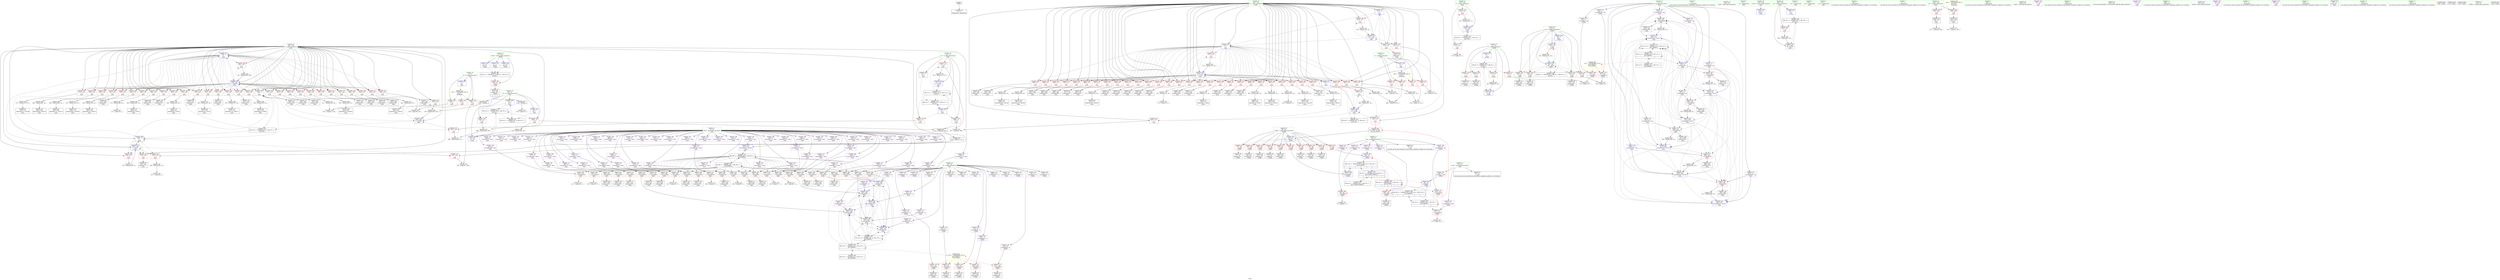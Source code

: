 digraph "SVFG" {
	label="SVFG";

	Node0x55d01cacea60 [shape=record,color=grey,label="{NodeID: 0\nNullPtr}"];
	Node0x55d01cacea60 -> Node0x55d01cae4490[style=solid];
	Node0x55d01cb20b50 [shape=record,color=grey,label="{NodeID: 526\n189 = cmp(187, 188, )\n}"];
	Node0x55d01cb10ef0 [shape=record,color=red,label="{NodeID: 360\n303\<--302\n\<--arrayidx61\nmain\n}"];
	Node0x55d01cb10ef0 -> Node0x55d01caff980[style=solid];
	Node0x55d01cb0cb80 [shape=record,color=red,label="{NodeID: 277\n172\<--155\n\<--t\nmain\n}"];
	Node0x55d01cb0cb80 -> Node0x55d01cb21750[style=solid];
	Node0x55d01cb009c0 [shape=record,color=purple,label="{NodeID: 194\n76\<--15\narrayidx11\<--d\n_Z3dfsi\n}"];
	Node0x55d01cafe1b0 [shape=record,color=black,label="{NodeID: 111\n452\<--451\nidxprom158\<--\nmain\n}"];
	Node0x55d01cae3680 [shape=record,color=green,label="{NodeID: 28\n43\<--44\ni16\<--i16_field_insensitive\n_Z3dfsi\n}"];
	Node0x55d01cae3680 -> Node0x55d01cb0be80[style=solid];
	Node0x55d01cae3680 -> Node0x55d01cb0bf50[style=solid];
	Node0x55d01cae3680 -> Node0x55d01cb0c020[style=solid];
	Node0x55d01cae3680 -> Node0x55d01cb0c0f0[style=solid];
	Node0x55d01cae3680 -> Node0x55d01cb0c1c0[style=solid];
	Node0x55d01cae3680 -> Node0x55d01cb07200[style=solid];
	Node0x55d01cae3680 -> Node0x55d01cb07470[style=solid];
	Node0x55d01cb3a280 [shape=record,color=black,label="{NodeID: 554\nMR_30V_2 = PHI(MR_30V_10, MR_30V_1, )\npts\{158 \}\n}"];
	Node0x55d01cb3a280 -> Node0x55d01cb07950[style=dashed];
	Node0x55d01cb1b8d0 [shape=record,color=grey,label="{NodeID: 471\n278 = Binary(277, 50, )\n}"];
	Node0x55d01cb1b8d0 -> Node0x55d01caff4a0[style=solid];
	Node0x55d01cb06980 [shape=record,color=blue,label="{NodeID: 388\n4\<--5\nn\<--\nGlob }"];
	Node0x55d01cb06980 -> Node0x55d01cb4b100[style=dashed];
	Node0x55d01cb0e240 [shape=record,color=red,label="{NodeID: 305\n480\<--157\n\<--i\nmain\n}"];
	Node0x55d01cb0e240 -> Node0x55d01cb02a20[style=solid];
	Node0x55d01cb02080 [shape=record,color=purple,label="{NodeID: 222\n555\<--17\narrayidx226\<--dp\nmain\n}"];
	Node0x55d01cb02080 -> Node0x55d01cb068b0[style=solid];
	Node0x55d01cb02080 -> Node0x55d01cb08990[style=solid];
	Node0x55d01cb03b30 [shape=record,color=purple,label="{NodeID: 139\n226\<--9\narrayidx18\<--data\nmain\n}"];
	Node0x55d01cb03b30 -> Node0x55d01cb07c90[style=solid];
	Node0x55d01cafe7e0 [shape=record,color=black,label="{NodeID: 56\n116\<--115\nidxprom30\<--\n_Z3dfsi\n}"];
	Node0x55d01cb1e2d0 [shape=record,color=grey,label="{NodeID: 499\n474 = Binary(473, 50, )\n}"];
	Node0x55d01cb1e2d0 -> Node0x55d01cb02950[style=solid];
	Node0x55d01cb080a0 [shape=record,color=blue,label="{NodeID: 416\n267\<--5\narrayidx39\<--\nmain\n}"];
	Node0x55d01cb080a0 -> Node0x55d01cb11090[style=dashed];
	Node0x55d01cb080a0 -> Node0x55d01cb114a0[style=dashed];
	Node0x55d01cb080a0 -> Node0x55d01cb118b0[style=dashed];
	Node0x55d01cb080a0 -> Node0x55d01cb11cc0[style=dashed];
	Node0x55d01cb080a0 -> Node0x55d01cb120d0[style=dashed];
	Node0x55d01cb080a0 -> Node0x55d01cb068b0[style=dashed];
	Node0x55d01cb080a0 -> Node0x55d01cb08170[style=dashed];
	Node0x55d01cb080a0 -> Node0x55d01cb08310[style=dashed];
	Node0x55d01cb080a0 -> Node0x55d01cb084b0[style=dashed];
	Node0x55d01cb080a0 -> Node0x55d01cb08650[style=dashed];
	Node0x55d01cb080a0 -> Node0x55d01cb087f0[style=dashed];
	Node0x55d01cb080a0 -> Node0x55d01cb08990[style=dashed];
	Node0x55d01cb080a0 -> Node0x55d01cb3fcb0[style=dashed];
	Node0x55d01cb0f900 [shape=record,color=red,label="{NodeID: 333\n374\<--159\n\<--j\nmain\n}"];
	Node0x55d01cb0f900 -> Node0x55d01cb1d250[style=solid];
	Node0x55d01cb0b590 [shape=record,color=red,label="{NodeID: 250\n73\<--39\n\<--x.addr\n_Z3dfsi\n}"];
	Node0x55d01cb0b590 -> Node0x55d01cb06f90[style=solid];
	Node0x55d01cb051f0 [shape=record,color=purple,label="{NodeID: 167\n404\<--9\narrayidx126\<--data\nmain\n}"];
	Node0x55d01cb051f0 -> Node0x55d01cb117e0[style=solid];
	Node0x55d01caffe60 [shape=record,color=black,label="{NodeID: 84\n327\<--326\nidxprom76\<--sub75\nmain\n}"];
	Node0x55d01caca8c0 [shape=record,color=green,label="{NodeID: 1\n5\<--1\n\<--dummyObj\nCan only get source location for instruction, argument, global var or function.}"];
	Node0x55d01cb20cd0 [shape=record,color=grey,label="{NodeID: 527\n368 = cmp(366, 367, )\n}"];
	Node0x55d01cb10fc0 [shape=record,color=red,label="{NodeID: 361\n312\<--311\n\<--arrayidx67\nmain\n}"];
	Node0x55d01cb10fc0 -> Node0x55d01caffbf0[style=solid];
	Node0x55d01cb0cc50 [shape=record,color=red,label="{NodeID: 278\n614\<--155\n\<--t\nmain\n}"];
	Node0x55d01cb0cc50 -> Node0x55d01cb1bed0[style=solid];
	Node0x55d01cb00a90 [shape=record,color=purple,label="{NodeID: 195\n79\<--15\narrayidx13\<--d\n_Z3dfsi\n}"];
	Node0x55d01cb00a90 -> Node0x55d01cb0c500[style=solid];
	Node0x55d01cafe280 [shape=record,color=black,label="{NodeID: 112\n455\<--454\nidxprom160\<--\nmain\n}"];
	Node0x55d01cae3750 [shape=record,color=green,label="{NodeID: 29\n150\<--151\nmain\<--main_field_insensitive\n}"];
	Node0x55d01cb3a780 [shape=record,color=black,label="{NodeID: 555\nMR_32V_2 = PHI(MR_32V_12, MR_32V_1, )\npts\{160 \}\n}"];
	Node0x55d01cb3a780 -> Node0x55d01cb07a20[style=dashed];
	Node0x55d01cb3a780 -> Node0x55d01cb07fd0[style=dashed];
	Node0x55d01cb3a780 -> Node0x55d01cb08cd0[style=dashed];
	Node0x55d01cb1ba50 [shape=record,color=grey,label="{NodeID: 472\n437 = Binary(436, 50, )\n}"];
	Node0x55d01cb1ba50 -> Node0x55d01cafde70[style=solid];
	Node0x55d01cb06a50 [shape=record,color=blue,label="{NodeID: 389\n7\<--5\nm\<--\nGlob }"];
	Node0x55d01cb06a50 -> Node0x55d01cb4b210[style=dashed];
	Node0x55d01cb0e310 [shape=record,color=red,label="{NodeID: 306\n488\<--157\n\<--i\nmain\n}"];
	Node0x55d01cb0e310 -> Node0x55d01cb02bc0[style=solid];
	Node0x55d01cb02150 [shape=record,color=purple,label="{NodeID: 223\n68\<--19\narrayidx8\<--op\n_Z3dfsi\n}"];
	Node0x55d01cb02150 -> Node0x55d01cb0c430[style=solid];
	Node0x55d01cb03c00 [shape=record,color=purple,label="{NodeID: 140\n252\<--9\narrayidx30\<--data\nmain\n}"];
	Node0x55d01cafe870 [shape=record,color=black,label="{NodeID: 57\n119\<--118\nidxprom32\<--\n_Z3dfsi\n}"];
	Node0x55d01cb1e450 [shape=record,color=grey,label="{NodeID: 500\n409 = Binary(408, 50, )\n}"];
	Node0x55d01cb1e450 -> Node0x55d01cb084b0[style=solid];
	Node0x55d01cb08170 [shape=record,color=blue,label="{NodeID: 417\n314\<--316\narrayidx69\<--inc70\nmain\n}"];
	Node0x55d01cb08170 -> Node0x55d01cb114a0[style=dashed];
	Node0x55d01cb08170 -> Node0x55d01cb118b0[style=dashed];
	Node0x55d01cb08170 -> Node0x55d01cb11cc0[style=dashed];
	Node0x55d01cb08170 -> Node0x55d01cb120d0[style=dashed];
	Node0x55d01cb08170 -> Node0x55d01cb068b0[style=dashed];
	Node0x55d01cb08170 -> Node0x55d01cb08310[style=dashed];
	Node0x55d01cb08170 -> Node0x55d01cb084b0[style=dashed];
	Node0x55d01cb08170 -> Node0x55d01cb08650[style=dashed];
	Node0x55d01cb08170 -> Node0x55d01cb087f0[style=dashed];
	Node0x55d01cb08170 -> Node0x55d01cb08990[style=dashed];
	Node0x55d01cb08170 -> Node0x55d01cb3fcb0[style=dashed];
	Node0x55d01cb0f9d0 [shape=record,color=red,label="{NodeID: 334\n385\<--159\n\<--j\nmain\n}"];
	Node0x55d01cb0f9d0 -> Node0x55d01cb1e150[style=solid];
	Node0x55d01cb0b660 [shape=record,color=red,label="{NodeID: 251\n74\<--39\n\<--x.addr\n_Z3dfsi\n}"];
	Node0x55d01cb0b660 -> Node0x55d01cae4c70[style=solid];
	Node0x55d01cb052c0 [shape=record,color=purple,label="{NodeID: 168\n428\<--9\narrayidx142\<--data\nmain\n}"];
	Node0x55d01cafff30 [shape=record,color=black,label="{NodeID: 85\n333\<--332\nidxprom80\<--\nmain\n}"];
	Node0x55d01caca7d0 [shape=record,color=green,label="{NodeID: 2\n25\<--1\n.str\<--dummyObj\nGlob }"];
	Node0x55d01cb4b100 [shape=record,color=yellow,style=double,label="{NodeID: 611\n18V_1 = ENCHI(MR_18V_0)\npts\{6 \}\nFun[main]}"];
	Node0x55d01cb4b100 -> Node0x55d01cb0a890[style=dashed];
	Node0x55d01cb4b100 -> Node0x55d01cb0a960[style=dashed];
	Node0x55d01cb4b100 -> Node0x55d01cb0aa30[style=dashed];
	Node0x55d01cb4b100 -> Node0x55d01cb0ab00[style=dashed];
	Node0x55d01cb20e50 [shape=record,color=grey,label="{NodeID: 528\n379 = cmp(378, 71, )\n}"];
	Node0x55d01cb11090 [shape=record,color=red,label="{NodeID: 362\n315\<--314\n\<--arrayidx69\nmain\n}"];
	Node0x55d01cb11090 -> Node0x55d01caffcc0[style=solid];
	Node0x55d01cb11090 -> Node0x55d01cb1ea50[style=solid];
	Node0x55d01cb0cd20 [shape=record,color=red,label="{NodeID: 279\n181\<--157\n\<--i\nmain\n}"];
	Node0x55d01cb0cd20 -> Node0x55d01cb212d0[style=solid];
	Node0x55d01cb00b60 [shape=record,color=purple,label="{NodeID: 196\n102\<--15\narrayidx23\<--d\n_Z3dfsi\n}"];
	Node0x55d01cafe350 [shape=record,color=black,label="{NodeID: 113\n458\<--457\nidxprom162\<--\nmain\n}"];
	Node0x55d01cae3820 [shape=record,color=green,label="{NodeID: 30\n153\<--154\nretval\<--retval_field_insensitive\nmain\n}"];
	Node0x55d01cae3820 -> Node0x55d01cb07610[style=solid];
	Node0x55d01cb3ac80 [shape=record,color=black,label="{NodeID: 556\nMR_34V_3 = PHI(MR_34V_4, MR_34V_2, )\npts\{162 \}\n}"];
	Node0x55d01cb3ac80 -> Node0x55d01cb10940[style=dashed];
	Node0x55d01cb3ac80 -> Node0x55d01cb09010[style=dashed];
	Node0x55d01cb1bbd0 [shape=record,color=grey,label="{NodeID: 473\n441 = Binary(440, 50, )\n}"];
	Node0x55d01cb1bbd0 -> Node0x55d01cafdf40[style=solid];
	Node0x55d01cb06b20 [shape=record,color=blue,label="{NodeID: 390\n11\<--5\nn1\<--\nGlob }"];
	Node0x55d01cb06b20 -> Node0x55d01cb39380[style=dashed];
	Node0x55d01cb0e3e0 [shape=record,color=red,label="{NodeID: 307\n497\<--157\n\<--i\nmain\n}"];
	Node0x55d01cb0e3e0 -> Node0x55d01cb02e30[style=solid];
	Node0x55d01cb02220 [shape=record,color=purple,label="{NodeID: 224\n82\<--19\narrayidx15\<--op\n_Z3dfsi\n}"];
	Node0x55d01cb02220 -> Node0x55d01cb06f90[style=solid];
	Node0x55d01cb03cd0 [shape=record,color=purple,label="{NodeID: 141\n255\<--9\narrayidx32\<--data\nmain\n}"];
	Node0x55d01cb03cd0 -> Node0x55d01cb10bb0[style=solid];
	Node0x55d01cafe940 [shape=record,color=black,label="{NodeID: 58\n122\<--121\nidxprom34\<--\n_Z3dfsi\n}"];
	Node0x55d01cb1e5d0 [shape=record,color=grey,label="{NodeID: 501\n507 = Binary(506, 50, )\n}"];
	Node0x55d01cb1e5d0 -> Node0x55d01cb087f0[style=solid];
	Node0x55d01cb08240 [shape=record,color=blue,label="{NodeID: 418\n319\<--296\narrayidx72\<--\nmain\n}"];
	Node0x55d01cb08240 -> Node0x55d01cb083e0[style=dashed];
	Node0x55d01cb08240 -> Node0x55d01cb08580[style=dashed];
	Node0x55d01cb08240 -> Node0x55d01cb08720[style=dashed];
	Node0x55d01cb08240 -> Node0x55d01cb088c0[style=dashed];
	Node0x55d01cb08240 -> Node0x55d01cb08a60[style=dashed];
	Node0x55d01cb08240 -> Node0x55d01cb3f7b0[style=dashed];
	Node0x55d01cb0faa0 [shape=record,color=red,label="{NodeID: 335\n393\<--159\n\<--j\nmain\n}"];
	Node0x55d01cb0faa0 -> Node0x55d01cafd7f0[style=solid];
	Node0x55d01cb0b730 [shape=record,color=red,label="{NodeID: 252\n94\<--39\n\<--x.addr\n_Z3dfsi\n}"];
	Node0x55d01cb0b730 -> Node0x55d01cae4ee0[style=solid];
	Node0x55d01cb05390 [shape=record,color=purple,label="{NodeID: 169\n432\<--9\narrayidx145\<--data\nmain\n}"];
	Node0x55d01cb05390 -> Node0x55d01cb11980[style=solid];
	Node0x55d01cb00000 [shape=record,color=black,label="{NodeID: 86\n337\<--336\nidxprom83\<--sub82\nmain\n}"];
	Node0x55d01cae30a0 [shape=record,color=green,label="{NodeID: 3\n27\<--1\n.str.1\<--dummyObj\nGlob }"];
	Node0x55d01cb4b210 [shape=record,color=yellow,style=double,label="{NodeID: 612\n20V_1 = ENCHI(MR_20V_0)\npts\{8 \}\nFun[main]}"];
	Node0x55d01cb4b210 -> Node0x55d01cb0abd0[style=dashed];
	Node0x55d01cb4b210 -> Node0x55d01cb0aca0[style=dashed];
	Node0x55d01cb4b210 -> Node0x55d01cb0ad70[style=dashed];
	Node0x55d01cb20fd0 [shape=record,color=grey,label="{NodeID: 529\n98 = cmp(93, 97, )\n}"];
	Node0x55d01cb11160 [shape=record,color=red,label="{NodeID: 363\n329\<--328\n\<--arrayidx77\nmain\n}"];
	Node0x55d01cb11160 -> Node0x55d01cb221d0[style=solid];
	Node0x55d01cb0cdf0 [shape=record,color=red,label="{NodeID: 280\n221\<--157\n\<--i\nmain\n}"];
	Node0x55d01cb0cdf0 -> Node0x55d01cafeef0[style=solid];
	Node0x55d01cb00c30 [shape=record,color=purple,label="{NodeID: 197\n105\<--15\narrayidx25\<--d\n_Z3dfsi\n}"];
	Node0x55d01cb00c30 -> Node0x55d01cb0c6a0[style=solid];
	Node0x55d01cafe420 [shape=record,color=black,label="{NodeID: 114\n461\<--460\nidxprom164\<--\nmain\n}"];
	Node0x55d01cae38f0 [shape=record,color=green,label="{NodeID: 31\n155\<--156\nt\<--t_field_insensitive\nmain\n}"];
	Node0x55d01cae38f0 -> Node0x55d01cb0cb80[style=solid];
	Node0x55d01cae38f0 -> Node0x55d01cb0cc50[style=solid];
	Node0x55d01cae38f0 -> Node0x55d01cb090e0[style=solid];
	Node0x55d01cb3b180 [shape=record,color=black,label="{NodeID: 557\nMR_38V_2 = PHI(MR_38V_3, MR_38V_1, )\npts\{100000 \}\n}"];
	Node0x55d01cb3b180 -> Node0x55d01cb10bb0[style=dashed];
	Node0x55d01cb3b180 -> Node0x55d01cb10c80[style=dashed];
	Node0x55d01cb3b180 -> Node0x55d01cb10d50[style=dashed];
	Node0x55d01cb3b180 -> Node0x55d01cb10e20[style=dashed];
	Node0x55d01cb3b180 -> Node0x55d01cb10ef0[style=dashed];
	Node0x55d01cb3b180 -> Node0x55d01cb10fc0[style=dashed];
	Node0x55d01cb3b180 -> Node0x55d01cb11160[style=dashed];
	Node0x55d01cb3b180 -> Node0x55d01cb11230[style=dashed];
	Node0x55d01cb3b180 -> Node0x55d01cb11300[style=dashed];
	Node0x55d01cb3b180 -> Node0x55d01cb113d0[style=dashed];
	Node0x55d01cb3b180 -> Node0x55d01cb11570[style=dashed];
	Node0x55d01cb3b180 -> Node0x55d01cb11640[style=dashed];
	Node0x55d01cb3b180 -> Node0x55d01cb11710[style=dashed];
	Node0x55d01cb3b180 -> Node0x55d01cb117e0[style=dashed];
	Node0x55d01cb3b180 -> Node0x55d01cb11980[style=dashed];
	Node0x55d01cb3b180 -> Node0x55d01cb11a50[style=dashed];
	Node0x55d01cb3b180 -> Node0x55d01cb11b20[style=dashed];
	Node0x55d01cb3b180 -> Node0x55d01cb11bf0[style=dashed];
	Node0x55d01cb3b180 -> Node0x55d01cb11d90[style=dashed];
	Node0x55d01cb3b180 -> Node0x55d01cb11e60[style=dashed];
	Node0x55d01cb3b180 -> Node0x55d01cb11f30[style=dashed];
	Node0x55d01cb3b180 -> Node0x55d01cb12000[style=dashed];
	Node0x55d01cb3b180 -> Node0x55d01cb121a0[style=dashed];
	Node0x55d01cb3b180 -> Node0x55d01cb06640[style=dashed];
	Node0x55d01cb3b180 -> Node0x55d01cb06710[style=dashed];
	Node0x55d01cb3b180 -> Node0x55d01cb067e0[style=dashed];
	Node0x55d01cb3b180 -> Node0x55d01cb3b180[style=dashed];
	Node0x55d01cb3b180 -> Node0x55d01cb41ab0[style=dashed];
	Node0x55d01cb1bd50 [shape=record,color=grey,label="{NodeID: 474\n274 = Binary(273, 50, )\n}"];
	Node0x55d01cb1bd50 -> Node0x55d01cb200d0[style=solid];
	Node0x55d01cb06c20 [shape=record,color=blue,label="{NodeID: 391\n13\<--5\nn2\<--\nGlob }"];
	Node0x55d01cb06c20 -> Node0x55d01cb39880[style=dashed];
	Node0x55d01cb0e4b0 [shape=record,color=red,label="{NodeID: 308\n513\<--157\n\<--i\nmain\n}"];
	Node0x55d01cb0e4b0 -> Node0x55d01cb1ed50[style=solid];
	Node0x55d01cb022f0 [shape=record,color=purple,label="{NodeID: 225\n108\<--19\narrayidx27\<--op\n_Z3dfsi\n}"];
	Node0x55d01cb022f0 -> Node0x55d01cb0c770[style=solid];
	Node0x55d01cb03da0 [shape=record,color=purple,label="{NodeID: 142\n261\<--9\narrayidx35\<--data\nmain\n}"];
	Node0x55d01cafea10 [shape=record,color=black,label="{NodeID: 59\n130\<--129\nidxprom38\<--\n_Z3dfsi\n}"];
	Node0x55d01cb43db0 [shape=record,color=black,label="{NodeID: 585\nMR_10V_3 = PHI(MR_10V_4, MR_10V_2, )\npts\{160000 \}\n|{|<s9>7}}"];
	Node0x55d01cb43db0 -> Node0x55d01cb08240[style=dashed];
	Node0x55d01cb43db0 -> Node0x55d01cb083e0[style=dashed];
	Node0x55d01cb43db0 -> Node0x55d01cb08580[style=dashed];
	Node0x55d01cb43db0 -> Node0x55d01cb08720[style=dashed];
	Node0x55d01cb43db0 -> Node0x55d01cb088c0[style=dashed];
	Node0x55d01cb43db0 -> Node0x55d01cb08a60[style=dashed];
	Node0x55d01cb43db0 -> Node0x55d01cb3b680[style=dashed];
	Node0x55d01cb43db0 -> Node0x55d01cb3f7b0[style=dashed];
	Node0x55d01cb43db0 -> Node0x55d01cb43db0[style=dashed];
	Node0x55d01cb43db0:s9 -> Node0x55d01cb4ad80[style=dashed,color=red];
	Node0x55d01cb1e750 [shape=record,color=grey,label="{NodeID: 502\n210 = Binary(209, 50, )\n}"];
	Node0x55d01cb1e750 -> Node0x55d01cb07af0[style=solid];
	Node0x55d01cb08310 [shape=record,color=blue,label="{NodeID: 419\n357\<--359\narrayidx96\<--inc97\nmain\n}"];
	Node0x55d01cb08310 -> Node0x55d01cb118b0[style=dashed];
	Node0x55d01cb08310 -> Node0x55d01cb11cc0[style=dashed];
	Node0x55d01cb08310 -> Node0x55d01cb120d0[style=dashed];
	Node0x55d01cb08310 -> Node0x55d01cb068b0[style=dashed];
	Node0x55d01cb08310 -> Node0x55d01cb084b0[style=dashed];
	Node0x55d01cb08310 -> Node0x55d01cb08650[style=dashed];
	Node0x55d01cb08310 -> Node0x55d01cb087f0[style=dashed];
	Node0x55d01cb08310 -> Node0x55d01cb08990[style=dashed];
	Node0x55d01cb08310 -> Node0x55d01cb3fcb0[style=dashed];
	Node0x55d01cb0fb70 [shape=record,color=red,label="{NodeID: 336\n402\<--159\n\<--j\nmain\n}"];
	Node0x55d01cb0fb70 -> Node0x55d01cafda60[style=solid];
	Node0x55d01cb0b800 [shape=record,color=red,label="{NodeID: 253\n100\<--39\n\<--x.addr\n_Z3dfsi\n}"];
	Node0x55d01cb0b800 -> Node0x55d01cafe5a0[style=solid];
	Node0x55d01cb05460 [shape=record,color=purple,label="{NodeID: 170\n439\<--9\narrayidx150\<--data\nmain\n}"];
	Node0x55d01cb000d0 [shape=record,color=black,label="{NodeID: 87\n341\<--340\nidxprom85\<--\nmain\n}"];
	Node0x55d01cafd280 [shape=record,color=green,label="{NodeID: 4\n29\<--1\n.str.2\<--dummyObj\nGlob }"];
	Node0x55d01cb21150 [shape=record,color=grey,label="{NodeID: 530\n113 = cmp(112, 5, )\n}"];
	Node0x55d01cb11230 [shape=record,color=red,label="{NodeID: 364\n339\<--338\n\<--arrayidx84\nmain\n}"];
	Node0x55d01cb11230 -> Node0x55d01cb083e0[style=solid];
	Node0x55d01cb0cec0 [shape=record,color=red,label="{NodeID: 281\n234\<--157\n\<--i\nmain\n}"];
	Node0x55d01cb0cec0 -> Node0x55d01cb1f950[style=solid];
	Node0x55d01cb00d00 [shape=record,color=purple,label="{NodeID: 198\n117\<--15\narrayidx31\<--d\n_Z3dfsi\n}"];
	Node0x55d01cafe4f0 [shape=record,color=black,label="{NodeID: 115\n466\<--463\nidxprom167\<--\nmain\n}"];
	Node0x55d01cae39c0 [shape=record,color=green,label="{NodeID: 32\n157\<--158\ni\<--i_field_insensitive\nmain\n}"];
	Node0x55d01cae39c0 -> Node0x55d01cb0cd20[style=solid];
	Node0x55d01cae39c0 -> Node0x55d01cb0cdf0[style=solid];
	Node0x55d01cae39c0 -> Node0x55d01cb0cec0[style=solid];
	Node0x55d01cae39c0 -> Node0x55d01cb0cf90[style=solid];
	Node0x55d01cae39c0 -> Node0x55d01cb0d060[style=solid];
	Node0x55d01cae39c0 -> Node0x55d01cb0d130[style=solid];
	Node0x55d01cae39c0 -> Node0x55d01cb0d200[style=solid];
	Node0x55d01cae39c0 -> Node0x55d01cb0d2d0[style=solid];
	Node0x55d01cae39c0 -> Node0x55d01cb0d3a0[style=solid];
	Node0x55d01cae39c0 -> Node0x55d01cb0d470[style=solid];
	Node0x55d01cae39c0 -> Node0x55d01cb0d540[style=solid];
	Node0x55d01cae39c0 -> Node0x55d01cb0d610[style=solid];
	Node0x55d01cae39c0 -> Node0x55d01cb0d6e0[style=solid];
	Node0x55d01cae39c0 -> Node0x55d01cb0d7b0[style=solid];
	Node0x55d01cae39c0 -> Node0x55d01cb0d880[style=solid];
	Node0x55d01cae39c0 -> Node0x55d01cb0d950[style=solid];
	Node0x55d01cae39c0 -> Node0x55d01cb0da20[style=solid];
	Node0x55d01cae39c0 -> Node0x55d01cb0daf0[style=solid];
	Node0x55d01cae39c0 -> Node0x55d01cb0dbc0[style=solid];
	Node0x55d01cae39c0 -> Node0x55d01cb0dc90[style=solid];
	Node0x55d01cae39c0 -> Node0x55d01cb0dd60[style=solid];
	Node0x55d01cae39c0 -> Node0x55d01cb0de30[style=solid];
	Node0x55d01cae39c0 -> Node0x55d01cb0df00[style=solid];
	Node0x55d01cae39c0 -> Node0x55d01cb0dfd0[style=solid];
	Node0x55d01cae39c0 -> Node0x55d01cb0e0a0[style=solid];
	Node0x55d01cae39c0 -> Node0x55d01cb0e170[style=solid];
	Node0x55d01cae39c0 -> Node0x55d01cb0e240[style=solid];
	Node0x55d01cae39c0 -> Node0x55d01cb0e310[style=solid];
	Node0x55d01cae39c0 -> Node0x55d01cb0e3e0[style=solid];
	Node0x55d01cae39c0 -> Node0x55d01cb0e4b0[style=solid];
	Node0x55d01cae39c0 -> Node0x55d01cb0e580[style=solid];
	Node0x55d01cae39c0 -> Node0x55d01cb0e650[style=solid];
	Node0x55d01cae39c0 -> Node0x55d01cb0e720[style=solid];
	Node0x55d01cae39c0 -> Node0x55d01cb0e7f0[style=solid];
	Node0x55d01cae39c0 -> Node0x55d01cb0e8c0[style=solid];
	Node0x55d01cae39c0 -> Node0x55d01cb0e990[style=solid];
	Node0x55d01cae39c0 -> Node0x55d01cb0ea60[style=solid];
	Node0x55d01cae39c0 -> Node0x55d01cb0eb30[style=solid];
	Node0x55d01cae39c0 -> Node0x55d01cb07950[style=solid];
	Node0x55d01cae39c0 -> Node0x55d01cb07e30[style=solid];
	Node0x55d01cae39c0 -> Node0x55d01cb07f00[style=solid];
	Node0x55d01cae39c0 -> Node0x55d01cb08c00[style=solid];
	Node0x55d01cae39c0 -> Node0x55d01cb08da0[style=solid];
	Node0x55d01cae39c0 -> Node0x55d01cb08f40[style=solid];
	Node0x55d01cb3b680 [shape=record,color=black,label="{NodeID: 558\nMR_10V_2 = PHI(MR_10V_3, MR_10V_1, )\npts\{160000 \}\n}"];
	Node0x55d01cb3b680 -> Node0x55d01cb43db0[style=dashed];
	Node0x55d01cb1bed0 [shape=record,color=grey,label="{NodeID: 475\n615 = Binary(614, 71, )\n}"];
	Node0x55d01cb1bed0 -> Node0x55d01cb090e0[style=solid];
	Node0x55d01cb06d20 [shape=record,color=blue,label="{NodeID: 392\n39\<--36\nx.addr\<--x\n_Z3dfsi\n}"];
	Node0x55d01cb06d20 -> Node0x55d01cb0b320[style=dashed];
	Node0x55d01cb06d20 -> Node0x55d01cb0b3f0[style=dashed];
	Node0x55d01cb06d20 -> Node0x55d01cb0b4c0[style=dashed];
	Node0x55d01cb06d20 -> Node0x55d01cb0b590[style=dashed];
	Node0x55d01cb06d20 -> Node0x55d01cb0b660[style=dashed];
	Node0x55d01cb06d20 -> Node0x55d01cb0b730[style=dashed];
	Node0x55d01cb06d20 -> Node0x55d01cb0b800[style=dashed];
	Node0x55d01cb06d20 -> Node0x55d01cb0b8d0[style=dashed];
	Node0x55d01cb06d20 -> Node0x55d01cb0b9a0[style=dashed];
	Node0x55d01cb06d20 -> Node0x55d01cb0ba70[style=dashed];
	Node0x55d01cb0e580 [shape=record,color=red,label="{NodeID: 309\n518\<--157\n\<--i\nmain\n}"];
	Node0x55d01cb0e580 -> Node0x55d01cb1e8d0[style=solid];
	Node0x55d01cb023c0 [shape=record,color=purple,label="{NodeID: 226\n123\<--19\narrayidx35\<--op\n_Z3dfsi\n}"];
	Node0x55d01cb023c0 -> Node0x55d01cb0c9e0[style=solid];
	Node0x55d01cb03e70 [shape=record,color=purple,label="{NodeID: 143\n264\<--9\narrayidx37\<--data\nmain\n}"];
	Node0x55d01cb03e70 -> Node0x55d01cb10c80[style=solid];
	Node0x55d01cafeae0 [shape=record,color=black,label="{NodeID: 60\n133\<--132\nidxprom40\<--\n_Z3dfsi\n}"];
	Node0x55d01cb442b0 [shape=record,color=black,label="{NodeID: 586\nMR_12V_3 = PHI(MR_12V_4, MR_12V_2, )\npts\{180000 \}\n|{|<s4>7}}"];
	Node0x55d01cb442b0 -> Node0x55d01cb080a0[style=dashed];
	Node0x55d01cb442b0 -> Node0x55d01cb3bb80[style=dashed];
	Node0x55d01cb442b0 -> Node0x55d01cb3fcb0[style=dashed];
	Node0x55d01cb442b0 -> Node0x55d01cb442b0[style=dashed];
	Node0x55d01cb442b0:s4 -> Node0x55d01cb4ae60[style=dashed,color=red];
	Node0x55d01cb1e8d0 [shape=record,color=grey,label="{NodeID: 503\n519 = Binary(518, 50, )\n}"];
	Node0x55d01cb1e8d0 -> Node0x55d01cb03170[style=solid];
	Node0x55d01cb083e0 [shape=record,color=blue,label="{NodeID: 420\n362\<--339\narrayidx99\<--\nmain\n}"];
	Node0x55d01cb083e0 -> Node0x55d01cb08580[style=dashed];
	Node0x55d01cb083e0 -> Node0x55d01cb08720[style=dashed];
	Node0x55d01cb083e0 -> Node0x55d01cb088c0[style=dashed];
	Node0x55d01cb083e0 -> Node0x55d01cb08a60[style=dashed];
	Node0x55d01cb083e0 -> Node0x55d01cb3f7b0[style=dashed];
	Node0x55d01cb0fc40 [shape=record,color=red,label="{NodeID: 337\n416\<--159\n\<--j\nmain\n}"];
	Node0x55d01cb0fc40 -> Node0x55d01cb1eed0[style=solid];
	Node0x55d01cb0b8d0 [shape=record,color=red,label="{NodeID: 254\n115\<--39\n\<--x.addr\n_Z3dfsi\n}"];
	Node0x55d01cb0b8d0 -> Node0x55d01cafe7e0[style=solid];
	Node0x55d01cb05530 [shape=record,color=purple,label="{NodeID: 171\n443\<--9\narrayidx153\<--data\nmain\n}"];
	Node0x55d01cb05530 -> Node0x55d01cb11a50[style=solid];
	Node0x55d01cb001a0 [shape=record,color=black,label="{NodeID: 88\n344\<--343\nidxprom87\<--\nmain\n}"];
	Node0x55d01caca260 [shape=record,color=green,label="{NodeID: 5\n31\<--1\n.str.3\<--dummyObj\nGlob }"];
	Node0x55d01cb212d0 [shape=record,color=grey,label="{NodeID: 531\n183 = cmp(181, 182, )\n}"];
	Node0x55d01cb11300 [shape=record,color=red,label="{NodeID: 365\n346\<--345\n\<--arrayidx88\nmain\n}"];
	Node0x55d01cb11300 -> Node0x55d01cb00270[style=solid];
	Node0x55d01cb0cf90 [shape=record,color=red,label="{NodeID: 282\n240\<--157\n\<--i\nmain\n}"];
	Node0x55d01cb0cf90 -> Node0x55d01cb21ed0[style=solid];
	Node0x55d01cb00dd0 [shape=record,color=purple,label="{NodeID: 199\n120\<--15\narrayidx33\<--d\n_Z3dfsi\n}"];
	Node0x55d01cb00dd0 -> Node0x55d01cb0c910[style=solid];
	Node0x55d01cb02880 [shape=record,color=black,label="{NodeID: 116\n471\<--470\nidxprom170\<--\nmain\n}"];
	Node0x55d01cae3a90 [shape=record,color=green,label="{NodeID: 33\n159\<--160\nj\<--j_field_insensitive\nmain\n}"];
	Node0x55d01cae3a90 -> Node0x55d01cb0ec00[style=solid];
	Node0x55d01cae3a90 -> Node0x55d01cb0ecd0[style=solid];
	Node0x55d01cae3a90 -> Node0x55d01cb0eda0[style=solid];
	Node0x55d01cae3a90 -> Node0x55d01cb0ee70[style=solid];
	Node0x55d01cae3a90 -> Node0x55d01cb0ef40[style=solid];
	Node0x55d01cae3a90 -> Node0x55d01cb0f010[style=solid];
	Node0x55d01cae3a90 -> Node0x55d01cb0f0e0[style=solid];
	Node0x55d01cae3a90 -> Node0x55d01cb0f1b0[style=solid];
	Node0x55d01cae3a90 -> Node0x55d01cb0f280[style=solid];
	Node0x55d01cae3a90 -> Node0x55d01cb0f350[style=solid];
	Node0x55d01cae3a90 -> Node0x55d01cb0f420[style=solid];
	Node0x55d01cae3a90 -> Node0x55d01cb0f4f0[style=solid];
	Node0x55d01cae3a90 -> Node0x55d01cb0f5c0[style=solid];
	Node0x55d01cae3a90 -> Node0x55d01cb0f690[style=solid];
	Node0x55d01cae3a90 -> Node0x55d01cb0f760[style=solid];
	Node0x55d01cae3a90 -> Node0x55d01cb0f830[style=solid];
	Node0x55d01cae3a90 -> Node0x55d01cb0f900[style=solid];
	Node0x55d01cae3a90 -> Node0x55d01cb0f9d0[style=solid];
	Node0x55d01cae3a90 -> Node0x55d01cb0faa0[style=solid];
	Node0x55d01cae3a90 -> Node0x55d01cb0fb70[style=solid];
	Node0x55d01cae3a90 -> Node0x55d01cb0fc40[style=solid];
	Node0x55d01cae3a90 -> Node0x55d01cb0fd10[style=solid];
	Node0x55d01cae3a90 -> Node0x55d01cb0fde0[style=solid];
	Node0x55d01cae3a90 -> Node0x55d01cb0feb0[style=solid];
	Node0x55d01cae3a90 -> Node0x55d01cb0ff80[style=solid];
	Node0x55d01cae3a90 -> Node0x55d01cb10050[style=solid];
	Node0x55d01cae3a90 -> Node0x55d01cb10120[style=solid];
	Node0x55d01cae3a90 -> Node0x55d01cb101f0[style=solid];
	Node0x55d01cae3a90 -> Node0x55d01cb102c0[style=solid];
	Node0x55d01cae3a90 -> Node0x55d01cb10390[style=solid];
	Node0x55d01cae3a90 -> Node0x55d01cb10460[style=solid];
	Node0x55d01cae3a90 -> Node0x55d01cb10530[style=solid];
	Node0x55d01cae3a90 -> Node0x55d01cb10600[style=solid];
	Node0x55d01cae3a90 -> Node0x55d01cb106d0[style=solid];
	Node0x55d01cae3a90 -> Node0x55d01cb107a0[style=solid];
	Node0x55d01cae3a90 -> Node0x55d01cb10870[style=solid];
	Node0x55d01cae3a90 -> Node0x55d01cb07a20[style=solid];
	Node0x55d01cae3a90 -> Node0x55d01cb07d60[style=solid];
	Node0x55d01cae3a90 -> Node0x55d01cb07fd0[style=solid];
	Node0x55d01cae3a90 -> Node0x55d01cb08b30[style=solid];
	Node0x55d01cae3a90 -> Node0x55d01cb08cd0[style=solid];
	Node0x55d01cae3a90 -> Node0x55d01cb08e70[style=solid];
	Node0x55d01cb3bb80 [shape=record,color=black,label="{NodeID: 559\nMR_12V_2 = PHI(MR_12V_3, MR_12V_1, )\npts\{180000 \}\n}"];
	Node0x55d01cb3bb80 -> Node0x55d01cb442b0[style=dashed];
	Node0x55d01cb1c050 [shape=record,color=grey,label="{NodeID: 476\n289 = Binary(288, 50, )\n}"];
	Node0x55d01cb1c050 -> Node0x55d01caff640[style=solid];
	Node0x55d01cb06df0 [shape=record,color=blue,label="{NodeID: 393\n48\<--50\narrayidx\<--\n_Z3dfsi\n}"];
	Node0x55d01cb06df0 -> Node0x55d01cb3e8b0[style=dashed];
	Node0x55d01cb06df0 -> Node0x55d01cb490c0[style=dashed];
	Node0x55d01cb0e650 [shape=record,color=red,label="{NodeID: 310\n529\<--157\n\<--i\nmain\n}"];
	Node0x55d01cb0e650 -> Node0x55d01cb1c950[style=solid];
	Node0x55d01cb02490 [shape=record,color=purple,label="{NodeID: 227\n137\<--19\narrayidx43\<--op\n_Z3dfsi\n}"];
	Node0x55d01cb02490 -> Node0x55d01cb072d0[style=solid];
	Node0x55d01cb03f40 [shape=record,color=purple,label="{NodeID: 144\n280\<--9\narrayidx46\<--data\nmain\n}"];
	Node0x55d01cafebb0 [shape=record,color=black,label="{NodeID: 61\n136\<--135\nidxprom42\<--\n_Z3dfsi\n}"];
	Node0x55d01cb1ea50 [shape=record,color=grey,label="{NodeID: 504\n316 = Binary(315, 50, )\n}"];
	Node0x55d01cb1ea50 -> Node0x55d01cb08170[style=solid];
	Node0x55d01cb084b0 [shape=record,color=blue,label="{NodeID: 421\n407\<--409\narrayidx128\<--inc129\nmain\n}"];
	Node0x55d01cb084b0 -> Node0x55d01cb11cc0[style=dashed];
	Node0x55d01cb084b0 -> Node0x55d01cb120d0[style=dashed];
	Node0x55d01cb084b0 -> Node0x55d01cb068b0[style=dashed];
	Node0x55d01cb084b0 -> Node0x55d01cb08650[style=dashed];
	Node0x55d01cb084b0 -> Node0x55d01cb087f0[style=dashed];
	Node0x55d01cb084b0 -> Node0x55d01cb08990[style=dashed];
	Node0x55d01cb084b0 -> Node0x55d01cb3fcb0[style=dashed];
	Node0x55d01cb0fd10 [shape=record,color=red,label="{NodeID: 338\n429\<--159\n\<--j\nmain\n}"];
	Node0x55d01cb0fd10 -> Node0x55d01cb1b450[style=solid];
	Node0x55d01cb0b9a0 [shape=record,color=red,label="{NodeID: 255\n128\<--39\n\<--x.addr\n_Z3dfsi\n}"];
	Node0x55d01cb0b9a0 -> Node0x55d01cb072d0[style=solid];
	Node0x55d01cb05600 [shape=record,color=purple,label="{NodeID: 172\n447\<--9\narrayidx155\<--data\nmain\n}"];
	Node0x55d01cb00270 [shape=record,color=black,label="{NodeID: 89\n347\<--346\nidxprom89\<--\nmain\n}"];
	Node0x55d01caca2f0 [shape=record,color=green,label="{NodeID: 6\n50\<--1\n\<--dummyObj\nCan only get source location for instruction, argument, global var or function.}"];
	Node0x55d01cb21450 [shape=record,color=grey,label="{NodeID: 532\n126 = cmp(125, 5, )\n}"];
	Node0x55d01cb113d0 [shape=record,color=red,label="{NodeID: 366\n355\<--354\n\<--arrayidx94\nmain\n}"];
	Node0x55d01cb113d0 -> Node0x55d01cb004e0[style=solid];
	Node0x55d01cb0d060 [shape=record,color=red,label="{NodeID: 283\n250\<--157\n\<--i\nmain\n}"];
	Node0x55d01cb0d060 -> Node0x55d01caff090[style=solid];
	Node0x55d01cb00ea0 [shape=record,color=purple,label="{NodeID: 200\n131\<--15\narrayidx39\<--d\n_Z3dfsi\n}"];
	Node0x55d01cb02950 [shape=record,color=black,label="{NodeID: 117\n475\<--474\nidxprom173\<--add172\nmain\n}"];
	Node0x55d01cae3b60 [shape=record,color=green,label="{NodeID: 34\n161\<--162\nct\<--ct_field_insensitive\nmain\n}"];
	Node0x55d01cae3b60 -> Node0x55d01cb10940[style=solid];
	Node0x55d01cae3b60 -> Node0x55d01cb076e0[style=solid];
	Node0x55d01cae3b60 -> Node0x55d01cb09010[style=solid];
	Node0x55d01cb3c080 [shape=record,color=black,label="{NodeID: 560\nMR_42V_2 = PHI(MR_42V_3, MR_42V_1, )\npts\{210000 240000 \}\n}"];
	Node0x55d01cb3c080 -> Node0x55d01cb37a50[style=dashed];
	Node0x55d01cb1c1d0 [shape=record,color=grey,label="{NodeID: 477\n608 = Binary(606, 607, )\n}"];
	Node0x55d01cb06ec0 [shape=record,color=blue,label="{NodeID: 394\n41\<--5\ni\<--\n_Z3dfsi\n}"];
	Node0x55d01cb06ec0 -> Node0x55d01cb3d4b0[style=dashed];
	Node0x55d01cb0e720 [shape=record,color=red,label="{NodeID: 311\n538\<--157\n\<--i\nmain\n}"];
	Node0x55d01cb0e720 -> Node0x55d01cb034b0[style=solid];
	Node0x55d01cb02560 [shape=record,color=purple,label="{NodeID: 228\n48\<--22\narrayidx\<--used\n_Z3dfsi\n}"];
	Node0x55d01cb02560 -> Node0x55d01cb06df0[style=solid];
	Node0x55d01cb04010 [shape=record,color=purple,label="{NodeID: 145\n284\<--9\narrayidx49\<--data\nmain\n}"];
	Node0x55d01cb04010 -> Node0x55d01cb10d50[style=solid];
	Node0x55d01cafec80 [shape=record,color=black,label="{NodeID: 62\n35\<--148\n_Z3dfsi_ret\<--\n_Z3dfsi\n|{<s0>1|<s1>7}}"];
	Node0x55d01cafec80:s0 -> Node0x55d01cb687b0[style=solid,color=blue];
	Node0x55d01cafec80:s1 -> Node0x55d01cb68ce0[style=solid,color=blue];
	Node0x55d01cb1ebd0 [shape=record,color=grey,label="{NodeID: 505\n214 = Binary(213, 50, )\n}"];
	Node0x55d01cb1ebd0 -> Node0x55d01cb07bc0[style=solid];
	Node0x55d01cb08580 [shape=record,color=blue,label="{NodeID: 422\n412\<--389\narrayidx131\<--\nmain\n}"];
	Node0x55d01cb08580 -> Node0x55d01cb08720[style=dashed];
	Node0x55d01cb08580 -> Node0x55d01cb088c0[style=dashed];
	Node0x55d01cb08580 -> Node0x55d01cb08a60[style=dashed];
	Node0x55d01cb08580 -> Node0x55d01cb3f7b0[style=dashed];
	Node0x55d01cb0fde0 [shape=record,color=red,label="{NodeID: 339\n440\<--159\n\<--j\nmain\n}"];
	Node0x55d01cb0fde0 -> Node0x55d01cb1bbd0[style=solid];
	Node0x55d01cb0ba70 [shape=record,color=red,label="{NodeID: 256\n129\<--39\n\<--x.addr\n_Z3dfsi\n}"];
	Node0x55d01cb0ba70 -> Node0x55d01cafea10[style=solid];
	Node0x55d01cb056d0 [shape=record,color=purple,label="{NodeID: 173\n450\<--9\narrayidx157\<--data\nmain\n}"];
	Node0x55d01cb056d0 -> Node0x55d01cb11b20[style=solid];
	Node0x55d01cb00340 [shape=record,color=black,label="{NodeID: 90\n350\<--349\nidxprom91\<--\nmain\n}"];
	Node0x55d01caced00 [shape=record,color=green,label="{NodeID: 7\n71\<--1\n\<--dummyObj\nCan only get source location for instruction, argument, global var or function.}"];
	Node0x55d01cb215d0 [shape=record,color=grey,label="{NodeID: 533\n478 = cmp(477, 71, )\n}"];
	Node0x55d01cb114a0 [shape=record,color=red,label="{NodeID: 367\n358\<--357\n\<--arrayidx96\nmain\n}"];
	Node0x55d01cb114a0 -> Node0x55d01cb005b0[style=solid];
	Node0x55d01cb114a0 -> Node0x55d01cb1b5d0[style=solid];
	Node0x55d01cb0d130 [shape=record,color=red,label="{NodeID: 284\n259\<--157\n\<--i\nmain\n}"];
	Node0x55d01cb0d130 -> Node0x55d01caff230[style=solid];
	Node0x55d01cb00f70 [shape=record,color=purple,label="{NodeID: 201\n134\<--15\narrayidx41\<--d\n_Z3dfsi\n}"];
	Node0x55d01cb00f70 -> Node0x55d01cb0cab0[style=solid];
	Node0x55d01cb02a20 [shape=record,color=black,label="{NodeID: 118\n481\<--480\nidxprom177\<--\nmain\n}"];
	Node0x55d01cae40c0 [shape=record,color=green,label="{NodeID: 35\n163\<--164\nch\<--ch_field_insensitive\nmain\n}"];
	Node0x55d01cae40c0 -> Node0x55d01cb10a10[style=solid];
	Node0x55d01cae40c0 -> Node0x55d01cb10ae0[style=solid];
	Node0x55d01cb1c350 [shape=record,color=grey,label="{NodeID: 478\n606 = Binary(604, 605, )\n}"];
	Node0x55d01cb1c350 -> Node0x55d01cb1c1d0[style=solid];
	Node0x55d01cb06f90 [shape=record,color=blue,label="{NodeID: 395\n82\<--73\narrayidx15\<--\n_Z3dfsi\n}"];
	Node0x55d01cb06f90 -> Node0x55d01cb3e3b0[style=dashed];
	Node0x55d01cb0e7f0 [shape=record,color=red,label="{NodeID: 312\n547\<--157\n\<--i\nmain\n}"];
	Node0x55d01cb0e7f0 -> Node0x55d01cb03720[style=solid];
	Node0x55d01cb02630 [shape=record,color=purple,label="{NodeID: 229\n111\<--22\narrayidx29\<--used\n_Z3dfsi\n}"];
	Node0x55d01cb02630 -> Node0x55d01cb0c840[style=solid];
	Node0x55d01cb040e0 [shape=record,color=purple,label="{NodeID: 146\n291\<--9\narrayidx54\<--data\nmain\n}"];
	Node0x55d01cafed50 [shape=record,color=black,label="{NodeID: 63\n196\<--195\nconv\<--\nmain\n}"];
	Node0x55d01cafed50 -> Node0x55d01cb21a50[style=solid];
	Node0x55d01cb1ed50 [shape=record,color=grey,label="{NodeID: 506\n514 = Binary(513, 50, )\n}"];
	Node0x55d01cb1ed50 -> Node0x55d01cb21bd0[style=solid];
	Node0x55d01cb08650 [shape=record,color=blue,label="{NodeID: 423\n462\<--464\narrayidx165\<--inc166\nmain\n}"];
	Node0x55d01cb08650 -> Node0x55d01cb120d0[style=dashed];
	Node0x55d01cb08650 -> Node0x55d01cb068b0[style=dashed];
	Node0x55d01cb08650 -> Node0x55d01cb087f0[style=dashed];
	Node0x55d01cb08650 -> Node0x55d01cb08990[style=dashed];
	Node0x55d01cb08650 -> Node0x55d01cb3fcb0[style=dashed];
	Node0x55d01cb0feb0 [shape=record,color=red,label="{NodeID: 340\n448\<--159\n\<--j\nmain\n}"];
	Node0x55d01cb0feb0 -> Node0x55d01cafe0e0[style=solid];
	Node0x55d01cb0bb40 [shape=record,color=red,label="{NodeID: 257\n53\<--41\n\<--i\n_Z3dfsi\n}"];
	Node0x55d01cb0bb40 -> Node0x55d01cb1fad0[style=solid];
	Node0x55d01cb057a0 [shape=record,color=purple,label="{NodeID: 174\n456\<--9\narrayidx161\<--data\nmain\n}"];
	Node0x55d01cb00410 [shape=record,color=black,label="{NodeID: 91\n353\<--352\nidxprom93\<--\nmain\n}"];
	Node0x55d01caced90 [shape=record,color=green,label="{NodeID: 8\n198\<--1\n\<--dummyObj\nCan only get source location for instruction, argument, global var or function.}"];
	Node0x55d01cb21750 [shape=record,color=grey,label="{NodeID: 534\n173 = cmp(172, 5, )\n}"];
	Node0x55d01cb11570 [shape=record,color=red,label="{NodeID: 368\n378\<--377\n\<--arrayidx108\nmain\n}"];
	Node0x55d01cb11570 -> Node0x55d01cb20e50[style=solid];
	Node0x55d01cb0d200 [shape=record,color=red,label="{NodeID: 285\n273\<--157\n\<--i\nmain\n}"];
	Node0x55d01cb0d200 -> Node0x55d01cb1bd50[style=solid];
	Node0x55d01cb01040 [shape=record,color=purple,label="{NodeID: 202\n305\<--15\narrayidx63\<--d\nmain\n}"];
	Node0x55d01cb02af0 [shape=record,color=black,label="{NodeID: 119\n485\<--484\nidxprom180\<--add179\nmain\n}"];
	Node0x55d01cae4190 [shape=record,color=green,label="{NodeID: 36\n169\<--170\nscanf\<--scanf_field_insensitive\n}"];
	Node0x55d01cb1c4d0 [shape=record,color=grey,label="{NodeID: 479\n534 = Binary(533, 50, )\n}"];
	Node0x55d01cb1c4d0 -> Node0x55d01cb033e0[style=solid];
	Node0x55d01cb07060 [shape=record,color=blue,label="{NodeID: 396\n37\<--50\nretval\<--\n_Z3dfsi\n}"];
	Node0x55d01cb07060 -> Node0x55d01cb3d9b0[style=dashed];
	Node0x55d01cb0e8c0 [shape=record,color=red,label="{NodeID: 313\n572\<--157\n\<--i\nmain\n}"];
	Node0x55d01cb0e8c0 -> Node0x55d01cb1d850[style=solid];
	Node0x55d01cb02700 [shape=record,color=purple,label="{NodeID: 230\n167\<--25\n\<--.str\nmain\n}"];
	Node0x55d01cb041b0 [shape=record,color=purple,label="{NodeID: 147\n295\<--9\narrayidx57\<--data\nmain\n}"];
	Node0x55d01cb041b0 -> Node0x55d01cb10e20[style=solid];
	Node0x55d01cafee20 [shape=record,color=black,label="{NodeID: 64\n201\<--200\nconv10\<--\nmain\n}"];
	Node0x55d01cafee20 -> Node0x55d01cb20850[style=solid];
	Node0x55d01cb1eed0 [shape=record,color=grey,label="{NodeID: 507\n417 = Binary(416, 50, )\n}"];
	Node0x55d01cb1eed0 -> Node0x55d01cb21d50[style=solid];
	Node0x55d01cb08720 [shape=record,color=blue,label="{NodeID: 424\n467\<--444\narrayidx168\<--\nmain\n}"];
	Node0x55d01cb08720 -> Node0x55d01cb088c0[style=dashed];
	Node0x55d01cb08720 -> Node0x55d01cb08a60[style=dashed];
	Node0x55d01cb08720 -> Node0x55d01cb3f7b0[style=dashed];
	Node0x55d01cb0ff80 [shape=record,color=red,label="{NodeID: 341\n457\<--159\n\<--j\nmain\n}"];
	Node0x55d01cb0ff80 -> Node0x55d01cafe350[style=solid];
	Node0x55d01cb0bc10 [shape=record,color=red,label="{NodeID: 258\n63\<--41\n\<--i\n_Z3dfsi\n}"];
	Node0x55d01cb0bc10 -> Node0x55d01cae4ad0[style=solid];
	Node0x55d01cb05870 [shape=record,color=purple,label="{NodeID: 175\n459\<--9\narrayidx163\<--data\nmain\n}"];
	Node0x55d01cb05870 -> Node0x55d01cb11bf0[style=solid];
	Node0x55d01cb004e0 [shape=record,color=black,label="{NodeID: 92\n356\<--355\nidxprom95\<--\nmain\n}"];
	Node0x55d01cacee20 [shape=record,color=green,label="{NodeID: 9\n203\<--1\n\<--dummyObj\nCan only get source location for instruction, argument, global var or function.}"];
	Node0x55d01cb218d0 [shape=record,color=grey,label="{NodeID: 535\n70 = cmp(69, 71, )\n}"];
	Node0x55d01cb11640 [shape=record,color=red,label="{NodeID: 369\n389\<--388\n\<--arrayidx116\nmain\n}"];
	Node0x55d01cb11640 -> Node0x55d01cb08580[style=solid];
	Node0x55d01cb0d2d0 [shape=record,color=red,label="{NodeID: 286\n277\<--157\n\<--i\nmain\n}"];
	Node0x55d01cb0d2d0 -> Node0x55d01cb1b8d0[style=solid];
	Node0x55d01cb01110 [shape=record,color=purple,label="{NodeID: 203\n319\<--15\narrayidx72\<--d\nmain\n}"];
	Node0x55d01cb01110 -> Node0x55d01cb08240[style=solid];
	Node0x55d01cb02bc0 [shape=record,color=black,label="{NodeID: 120\n489\<--488\nidxprom182\<--\nmain\n}"];
	Node0x55d01cae4290 [shape=record,color=green,label="{NodeID: 37\n580\<--581\nllvm.memset.p0i8.i64\<--llvm.memset.p0i8.i64_field_insensitive\n}"];
	Node0x55d01cb1c650 [shape=record,color=grey,label="{NodeID: 480\n602 = Binary(601, 50, )\n}"];
	Node0x55d01cb1c650 -> Node0x55d01cb09010[style=solid];
	Node0x55d01cb07130 [shape=record,color=blue,label="{NodeID: 397\n41\<--88\ni\<--inc\n_Z3dfsi\n}"];
	Node0x55d01cb07130 -> Node0x55d01cb3d4b0[style=dashed];
	Node0x55d01cb0e990 [shape=record,color=red,label="{NodeID: 314\n585\<--157\n\<--i\nmain\n}"];
	Node0x55d01cb0e990 -> Node0x55d01cb206d0[style=solid];
	Node0x55d01cb0a660 [shape=record,color=purple,label="{NodeID: 231\n175\<--27\n\<--.str.1\nmain\n}"];
	Node0x55d01cb04280 [shape=record,color=purple,label="{NodeID: 148\n299\<--9\narrayidx59\<--data\nmain\n}"];
	Node0x55d01cafeef0 [shape=record,color=black,label="{NodeID: 65\n222\<--221\nidxprom\<--\nmain\n}"];
	Node0x55d01cb1f050 [shape=record,color=grey,label="{NodeID: 508\n336 = Binary(335, 50, )\n}"];
	Node0x55d01cb1f050 -> Node0x55d01cb00000[style=solid];
	Node0x55d01cb087f0 [shape=record,color=blue,label="{NodeID: 425\n505\<--507\narrayidx193\<--inc194\nmain\n}"];
	Node0x55d01cb087f0 -> Node0x55d01cb068b0[style=dashed];
	Node0x55d01cb087f0 -> Node0x55d01cb08990[style=dashed];
	Node0x55d01cb087f0 -> Node0x55d01cb3fcb0[style=dashed];
	Node0x55d01cb10050 [shape=record,color=red,label="{NodeID: 342\n473\<--159\n\<--j\nmain\n}"];
	Node0x55d01cb10050 -> Node0x55d01cb1e2d0[style=solid];
	Node0x55d01cb0bce0 [shape=record,color=red,label="{NodeID: 259\n77\<--41\n\<--i\n_Z3dfsi\n}"];
	Node0x55d01cb0bce0 -> Node0x55d01cae4d40[style=solid];
	Node0x55d01cb05940 [shape=record,color=purple,label="{NodeID: 176\n472\<--9\narrayidx171\<--data\nmain\n}"];
	Node0x55d01cb005b0 [shape=record,color=black,label="{NodeID: 93\n361\<--358\nidxprom98\<--\nmain\n}"];
	Node0x55d01caceaf0 [shape=record,color=green,label="{NodeID: 10\n568\<--1\n\<--dummyObj\nCan only get source location for instruction, argument, global var or function.}"];
	Node0x55d01cb21a50 [shape=record,color=grey,label="{NodeID: 536\n197 = cmp(196, 198, )\n}"];
	Node0x55d01cb11710 [shape=record,color=red,label="{NodeID: 370\n396\<--395\n\<--arrayidx120\nmain\n}"];
	Node0x55d01cb11710 -> Node0x55d01cafd8c0[style=solid];
	Node0x55d01cb0d3a0 [shape=record,color=red,label="{NodeID: 287\n288\<--157\n\<--i\nmain\n}"];
	Node0x55d01cb0d3a0 -> Node0x55d01cb1c050[style=solid];
	Node0x55d01cb011e0 [shape=record,color=purple,label="{NodeID: 204\n348\<--15\narrayidx90\<--d\nmain\n}"];
	Node0x55d01cb02c90 [shape=record,color=black,label="{NodeID: 121\n492\<--491\nidxprom184\<--\nmain\n}"];
	Node0x55d01cae4390 [shape=record,color=green,label="{NodeID: 38\n611\<--612\nprintf\<--printf_field_insensitive\n}"];
	Node0x55d01cb3d4b0 [shape=record,color=black,label="{NodeID: 564\nMR_6V_3 = PHI(MR_6V_4, MR_6V_2, )\npts\{42 \}\n}"];
	Node0x55d01cb3d4b0 -> Node0x55d01cb0bb40[style=dashed];
	Node0x55d01cb3d4b0 -> Node0x55d01cb0bc10[style=dashed];
	Node0x55d01cb3d4b0 -> Node0x55d01cb0bce0[style=dashed];
	Node0x55d01cb3d4b0 -> Node0x55d01cb0bdb0[style=dashed];
	Node0x55d01cb3d4b0 -> Node0x55d01cb07130[style=dashed];
	Node0x55d01cb1c7d0 [shape=record,color=grey,label="{NodeID: 481\n270 = Binary(269, 50, )\n}"];
	Node0x55d01cb1c7d0 -> Node0x55d01cb20550[style=solid];
	Node0x55d01cb07200 [shape=record,color=blue,label="{NodeID: 398\n43\<--5\ni16\<--\n_Z3dfsi\n}"];
	Node0x55d01cb07200 -> Node0x55d01cb0be80[style=dashed];
	Node0x55d01cb07200 -> Node0x55d01cb0bf50[style=dashed];
	Node0x55d01cb07200 -> Node0x55d01cb0c020[style=dashed];
	Node0x55d01cb07200 -> Node0x55d01cb0c0f0[style=dashed];
	Node0x55d01cb07200 -> Node0x55d01cb0c1c0[style=dashed];
	Node0x55d01cb07200 -> Node0x55d01cb07470[style=dashed];
	Node0x55d01cb07200 -> Node0x55d01cb3deb0[style=dashed];
	Node0x55d01cb0ea60 [shape=record,color=red,label="{NodeID: 315\n591\<--157\n\<--i\nmain\n|{<s0>7}}"];
	Node0x55d01cb0ea60:s0 -> Node0x55d01cb68ea0[style=solid,color=red];
	Node0x55d01cb0a6f0 [shape=record,color=purple,label="{NodeID: 232\n192\<--29\n\<--.str.2\nmain\n}"];
	Node0x55d01cb04350 [shape=record,color=purple,label="{NodeID: 149\n302\<--9\narrayidx61\<--data\nmain\n}"];
	Node0x55d01cb04350 -> Node0x55d01cb10ef0[style=solid];
	Node0x55d01cafefc0 [shape=record,color=black,label="{NodeID: 66\n225\<--224\nidxprom17\<--\nmain\n}"];
	Node0x55d01cb1f1d0 [shape=record,color=grey,label="{NodeID: 509\n422 = Binary(421, 50, )\n}"];
	Node0x55d01cb1f1d0 -> Node0x55d01cb22050[style=solid];
	Node0x55d01cb088c0 [shape=record,color=blue,label="{NodeID: 426\n510\<--487\narrayidx196\<--\nmain\n}"];
	Node0x55d01cb088c0 -> Node0x55d01cb08a60[style=dashed];
	Node0x55d01cb088c0 -> Node0x55d01cb3f7b0[style=dashed];
	Node0x55d01cb10120 [shape=record,color=red,label="{NodeID: 343\n483\<--159\n\<--j\nmain\n}"];
	Node0x55d01cb10120 -> Node0x55d01cb1de50[style=solid];
	Node0x55d01cb0bdb0 [shape=record,color=red,label="{NodeID: 260\n87\<--41\n\<--i\n_Z3dfsi\n}"];
	Node0x55d01cb0bdb0 -> Node0x55d01cb1dcd0[style=solid];
	Node0x55d01cb05a10 [shape=record,color=purple,label="{NodeID: 177\n476\<--9\narrayidx174\<--data\nmain\n}"];
	Node0x55d01cb05a10 -> Node0x55d01cb11d90[style=solid];
	Node0x55d01cb00680 [shape=record,color=black,label="{NodeID: 94\n372\<--371\nidxprom104\<--add103\nmain\n}"];
	Node0x55d01cacebc0 [shape=record,color=green,label="{NodeID: 11\n577\<--1\n\<--dummyObj\nCan only get source location for instruction, argument, global var or function.}"];
	Node0x55d01cb4b910 [shape=record,color=yellow,style=double,label="{NodeID: 620\n36V_1 = ENCHI(MR_36V_0)\npts\{164 \}\nFun[main]}"];
	Node0x55d01cb4b910 -> Node0x55d01cb10a10[style=dashed];
	Node0x55d01cb4b910 -> Node0x55d01cb10ae0[style=dashed];
	Node0x55d01cb21bd0 [shape=record,color=grey,label="{NodeID: 537\n516 = cmp(514, 515, )\n}"];
	Node0x55d01cb117e0 [shape=record,color=red,label="{NodeID: 371\n405\<--404\n\<--arrayidx126\nmain\n}"];
	Node0x55d01cb117e0 -> Node0x55d01cafdb30[style=solid];
	Node0x55d01cb0d470 [shape=record,color=red,label="{NodeID: 288\n297\<--157\n\<--i\nmain\n}"];
	Node0x55d01cb0d470 -> Node0x55d01caff7e0[style=solid];
	Node0x55d01cb012b0 [shape=record,color=purple,label="{NodeID: 205\n362\<--15\narrayidx99\<--d\nmain\n}"];
	Node0x55d01cb012b0 -> Node0x55d01cb083e0[style=solid];
	Node0x55d01cb02d60 [shape=record,color=black,label="{NodeID: 122\n495\<--494\nidxprom186\<--\nmain\n}"];
	Node0x55d01cae4490 [shape=record,color=black,label="{NodeID: 39\n2\<--3\ndummyVal\<--dummyVal\n}"];
	Node0x55d01cb3d9b0 [shape=record,color=black,label="{NodeID: 565\nMR_2V_3 = PHI(MR_2V_5, MR_2V_2, MR_2V_4, )\npts\{38 \}\n}"];
	Node0x55d01cb3d9b0 -> Node0x55d01cb0b250[style=dashed];
	Node0x55d01cb1c950 [shape=record,color=grey,label="{NodeID: 482\n530 = Binary(529, 50, )\n}"];
	Node0x55d01cb1c950 -> Node0x55d01cb03310[style=solid];
	Node0x55d01cb072d0 [shape=record,color=blue,label="{NodeID: 399\n137\<--128\narrayidx43\<--\n_Z3dfsi\n}"];
	Node0x55d01cb072d0 -> Node0x55d01cb3e3b0[style=dashed];
	Node0x55d01cb0eb30 [shape=record,color=red,label="{NodeID: 316\n597\<--157\n\<--i\nmain\n}"];
	Node0x55d01cb0eb30 -> Node0x55d01cb1cad0[style=solid];
	Node0x55d01cb0a7c0 [shape=record,color=purple,label="{NodeID: 233\n609\<--31\n\<--.str.3\nmain\n}"];
	Node0x55d01cb04420 [shape=record,color=purple,label="{NodeID: 150\n308\<--9\narrayidx65\<--data\nmain\n}"];
	Node0x55d01caff090 [shape=record,color=black,label="{NodeID: 67\n251\<--250\nidxprom29\<--\nmain\n}"];
	Node0x55d01cb1f350 [shape=record,color=grey,label="{NodeID: 510\n293 = Binary(292, 50, )\n}"];
	Node0x55d01cb1f350 -> Node0x55d01caff710[style=solid];
	Node0x55d01cb08990 [shape=record,color=blue,label="{NodeID: 427\n555\<--557\narrayidx226\<--inc227\nmain\n}"];
	Node0x55d01cb08990 -> Node0x55d01cb3fcb0[style=dashed];
	Node0x55d01cb101f0 [shape=record,color=red,label="{NodeID: 344\n491\<--159\n\<--j\nmain\n}"];
	Node0x55d01cb101f0 -> Node0x55d01cb02c90[style=solid];
	Node0x55d01cb0be80 [shape=record,color=red,label="{NodeID: 261\n93\<--43\n\<--i16\n_Z3dfsi\n}"];
	Node0x55d01cb0be80 -> Node0x55d01cb20fd0[style=solid];
	Node0x55d01cb05ae0 [shape=record,color=purple,label="{NodeID: 178\n482\<--9\narrayidx178\<--data\nmain\n}"];
	Node0x55d01cb00750 [shape=record,color=black,label="{NodeID: 95\n376\<--375\nidxprom107\<--sub106\nmain\n}"];
	Node0x55d01caca410 [shape=record,color=green,label="{NodeID: 12\n578\<--1\n\<--dummyObj\nCan only get source location for instruction, argument, global var or function.}"];
	Node0x55d01cb21d50 [shape=record,color=grey,label="{NodeID: 538\n419 = cmp(417, 418, )\n}"];
	Node0x55d01cb118b0 [shape=record,color=red,label="{NodeID: 372\n408\<--407\n\<--arrayidx128\nmain\n}"];
	Node0x55d01cb118b0 -> Node0x55d01cafdc00[style=solid];
	Node0x55d01cb118b0 -> Node0x55d01cb1e450[style=solid];
	Node0x55d01cb0d540 [shape=record,color=red,label="{NodeID: 289\n306\<--157\n\<--i\nmain\n}"];
	Node0x55d01cb0d540 -> Node0x55d01caffa50[style=solid];
	Node0x55d01cb01380 [shape=record,color=purple,label="{NodeID: 206\n398\<--15\narrayidx122\<--d\nmain\n}"];
	Node0x55d01cb02e30 [shape=record,color=black,label="{NodeID: 123\n498\<--497\nidxprom188\<--\nmain\n}"];
	Node0x55d01cae4590 [shape=record,color=black,label="{NodeID: 40\n152\<--5\nmain_ret\<--\nmain\n}"];
	Node0x55d01cb3deb0 [shape=record,color=black,label="{NodeID: 566\nMR_8V_2 = PHI(MR_8V_4, MR_8V_1, MR_8V_4, )\npts\{44 \}\n}"];
	Node0x55d01cb1cad0 [shape=record,color=grey,label="{NodeID: 483\n598 = Binary(597, 50, )\n}"];
	Node0x55d01cb1cad0 -> Node0x55d01cb08f40[style=solid];
	Node0x55d01cb073a0 [shape=record,color=blue,label="{NodeID: 400\n37\<--50\nretval\<--\n_Z3dfsi\n}"];
	Node0x55d01cb073a0 -> Node0x55d01cb3d9b0[style=dashed];
	Node0x55d01cb0ec00 [shape=record,color=red,label="{NodeID: 317\n187\<--159\n\<--j\nmain\n}"];
	Node0x55d01cb0ec00 -> Node0x55d01cb20b50[style=solid];
	Node0x55d01cb0a890 [shape=record,color=red,label="{NodeID: 234\n182\<--4\n\<--n\nmain\n}"];
	Node0x55d01cb0a890 -> Node0x55d01cb212d0[style=solid];
	Node0x55d01cb044f0 [shape=record,color=purple,label="{NodeID: 151\n311\<--9\narrayidx67\<--data\nmain\n}"];
	Node0x55d01cb044f0 -> Node0x55d01cb10fc0[style=solid];
	Node0x55d01caff160 [shape=record,color=black,label="{NodeID: 68\n254\<--253\nidxprom31\<--\nmain\n}"];
	Node0x55d01cb1f4d0 [shape=record,color=grey,label="{NodeID: 511\n230 = Binary(229, 50, )\n}"];
	Node0x55d01cb1f4d0 -> Node0x55d01cb07d60[style=solid];
	Node0x55d01cb08a60 [shape=record,color=blue,label="{NodeID: 428\n560\<--537\narrayidx229\<--\nmain\n}"];
	Node0x55d01cb08a60 -> Node0x55d01cb3f7b0[style=dashed];
	Node0x55d01cb102c0 [shape=record,color=red,label="{NodeID: 345\n500\<--159\n\<--j\nmain\n}"];
	Node0x55d01cb102c0 -> Node0x55d01cb02f00[style=solid];
	Node0x55d01cb0bf50 [shape=record,color=red,label="{NodeID: 262\n103\<--43\n\<--i16\n_Z3dfsi\n}"];
	Node0x55d01cb0bf50 -> Node0x55d01cafe630[style=solid];
	Node0x55d01cb05bb0 [shape=record,color=purple,label="{NodeID: 179\n486\<--9\narrayidx181\<--data\nmain\n}"];
	Node0x55d01cb05bb0 -> Node0x55d01cb11e60[style=solid];
	Node0x55d01cafd580 [shape=record,color=black,label="{NodeID: 96\n383\<--382\nidxprom112\<--add111\nmain\n}"];
	Node0x55d01caca4e0 [shape=record,color=green,label="{NodeID: 13\n579\<--1\n\<--dummyObj\nCan only get source location for instruction, argument, global var or function.}"];
	Node0x55d01cb21ed0 [shape=record,color=grey,label="{NodeID: 539\n242 = cmp(240, 241, )\n}"];
	Node0x55d01cb11980 [shape=record,color=red,label="{NodeID: 373\n433\<--432\n\<--arrayidx145\nmain\n}"];
	Node0x55d01cb11980 -> Node0x55d01cb1fdd0[style=solid];
	Node0x55d01cb0d610 [shape=record,color=red,label="{NodeID: 290\n322\<--157\n\<--i\nmain\n}"];
	Node0x55d01cb0d610 -> Node0x55d01caffd90[style=solid];
	Node0x55d01cb01450 [shape=record,color=purple,label="{NodeID: 207\n412\<--15\narrayidx131\<--d\nmain\n}"];
	Node0x55d01cb01450 -> Node0x55d01cb08580[style=solid];
	Node0x55d01cb02f00 [shape=record,color=black,label="{NodeID: 124\n501\<--500\nidxprom190\<--\nmain\n}"];
	Node0x55d01cae4660 [shape=record,color=black,label="{NodeID: 41\n20\<--19\n\<--op\nCan only get source location for instruction, argument, global var or function.}"];
	Node0x55d01cb3e3b0 [shape=record,color=black,label="{NodeID: 567\nMR_14V_3 = PHI(MR_14V_4, MR_14V_2, MR_14V_7, )\npts\{210000 \}\n|{<s0>1|<s1>1|<s2>7}}"];
	Node0x55d01cb3e3b0:s0 -> Node0x55d01cb072d0[style=dashed,color=blue];
	Node0x55d01cb3e3b0:s1 -> Node0x55d01cb48bc0[style=dashed,color=blue];
	Node0x55d01cb3e3b0:s2 -> Node0x55d01cb37a50[style=dashed,color=blue];
	Node0x55d01cb1cc50 [shape=record,color=grey,label="{NodeID: 484\n282 = Binary(281, 50, )\n}"];
	Node0x55d01cb1cc50 -> Node0x55d01caff570[style=solid];
	Node0x55d01cb07470 [shape=record,color=blue,label="{NodeID: 401\n43\<--143\ni16\<--inc46\n_Z3dfsi\n}"];
	Node0x55d01cb07470 -> Node0x55d01cb0be80[style=dashed];
	Node0x55d01cb07470 -> Node0x55d01cb0bf50[style=dashed];
	Node0x55d01cb07470 -> Node0x55d01cb0c020[style=dashed];
	Node0x55d01cb07470 -> Node0x55d01cb0c0f0[style=dashed];
	Node0x55d01cb07470 -> Node0x55d01cb0c1c0[style=dashed];
	Node0x55d01cb07470 -> Node0x55d01cb07470[style=dashed];
	Node0x55d01cb07470 -> Node0x55d01cb3deb0[style=dashed];
	Node0x55d01cb0ecd0 [shape=record,color=red,label="{NodeID: 318\n205\<--159\n\<--j\nmain\n}"];
	Node0x55d01cb0ecd0 -> Node0x55d01cb1d0d0[style=solid];
	Node0x55d01cb0a960 [shape=record,color=red,label="{NodeID: 235\n241\<--4\n\<--n\nmain\n}"];
	Node0x55d01cb0a960 -> Node0x55d01cb21ed0[style=solid];
	Node0x55d01cb045c0 [shape=record,color=purple,label="{NodeID: 152\n324\<--9\narrayidx74\<--data\nmain\n}"];
	Node0x55d01caff230 [shape=record,color=black,label="{NodeID: 69\n260\<--259\nidxprom34\<--\nmain\n}"];
	Node0x55d01cb1f650 [shape=record,color=grey,label="{NodeID: 512\n326 = Binary(325, 50, )\n}"];
	Node0x55d01cb1f650 -> Node0x55d01caffe60[style=solid];
	Node0x55d01cb08b30 [shape=record,color=blue,label="{NodeID: 429\n159\<--567\nj\<--add234\nmain\n}"];
	Node0x55d01cb08b30 -> Node0x55d01cb0ef40[style=dashed];
	Node0x55d01cb08b30 -> Node0x55d01cb0f010[style=dashed];
	Node0x55d01cb08b30 -> Node0x55d01cb0f0e0[style=dashed];
	Node0x55d01cb08b30 -> Node0x55d01cb0f1b0[style=dashed];
	Node0x55d01cb08b30 -> Node0x55d01cb0f280[style=dashed];
	Node0x55d01cb08b30 -> Node0x55d01cb0f350[style=dashed];
	Node0x55d01cb08b30 -> Node0x55d01cb0f420[style=dashed];
	Node0x55d01cb08b30 -> Node0x55d01cb0f4f0[style=dashed];
	Node0x55d01cb08b30 -> Node0x55d01cb0f5c0[style=dashed];
	Node0x55d01cb08b30 -> Node0x55d01cb0f690[style=dashed];
	Node0x55d01cb08b30 -> Node0x55d01cb0f760[style=dashed];
	Node0x55d01cb08b30 -> Node0x55d01cb0f830[style=dashed];
	Node0x55d01cb08b30 -> Node0x55d01cb0f900[style=dashed];
	Node0x55d01cb08b30 -> Node0x55d01cb0f9d0[style=dashed];
	Node0x55d01cb08b30 -> Node0x55d01cb0faa0[style=dashed];
	Node0x55d01cb08b30 -> Node0x55d01cb0fb70[style=dashed];
	Node0x55d01cb08b30 -> Node0x55d01cb0fc40[style=dashed];
	Node0x55d01cb08b30 -> Node0x55d01cb0fd10[style=dashed];
	Node0x55d01cb08b30 -> Node0x55d01cb0fde0[style=dashed];
	Node0x55d01cb08b30 -> Node0x55d01cb0feb0[style=dashed];
	Node0x55d01cb08b30 -> Node0x55d01cb0ff80[style=dashed];
	Node0x55d01cb08b30 -> Node0x55d01cb10050[style=dashed];
	Node0x55d01cb08b30 -> Node0x55d01cb10120[style=dashed];
	Node0x55d01cb08b30 -> Node0x55d01cb101f0[style=dashed];
	Node0x55d01cb08b30 -> Node0x55d01cb102c0[style=dashed];
	Node0x55d01cb08b30 -> Node0x55d01cb10390[style=dashed];
	Node0x55d01cb08b30 -> Node0x55d01cb10460[style=dashed];
	Node0x55d01cb08b30 -> Node0x55d01cb10530[style=dashed];
	Node0x55d01cb08b30 -> Node0x55d01cb10600[style=dashed];
	Node0x55d01cb08b30 -> Node0x55d01cb106d0[style=dashed];
	Node0x55d01cb08b30 -> Node0x55d01cb07fd0[style=dashed];
	Node0x55d01cb08b30 -> Node0x55d01cb08b30[style=dashed];
	Node0x55d01cb08b30 -> Node0x55d01cb08cd0[style=dashed];
	Node0x55d01cb10390 [shape=record,color=red,label="{NodeID: 346\n522\<--159\n\<--j\nmain\n}"];
	Node0x55d01cb10390 -> Node0x55d01cb1b750[style=solid];
	Node0x55d01cb0c020 [shape=record,color=red,label="{NodeID: 263\n118\<--43\n\<--i16\n_Z3dfsi\n}"];
	Node0x55d01cb0c020 -> Node0x55d01cafe870[style=solid];
	Node0x55d01cb05c80 [shape=record,color=purple,label="{NodeID: 180\n490\<--9\narrayidx183\<--data\nmain\n}"];
	Node0x55d01cafd650 [shape=record,color=black,label="{NodeID: 97\n387\<--386\nidxprom115\<--sub114\nmain\n}"];
	Node0x55d01caca5b0 [shape=record,color=green,label="{NodeID: 14\n590\<--1\n\<--dummyObj\nCan only get source location for instruction, argument, global var or function.}"];
	Node0x55d01cb22050 [shape=record,color=grey,label="{NodeID: 540\n423 = cmp(422, 5, )\n}"];
	Node0x55d01cb11a50 [shape=record,color=red,label="{NodeID: 374\n444\<--443\n\<--arrayidx153\nmain\n}"];
	Node0x55d01cb11a50 -> Node0x55d01cb08720[style=solid];
	Node0x55d01cb0d6e0 [shape=record,color=red,label="{NodeID: 291\n332\<--157\n\<--i\nmain\n}"];
	Node0x55d01cb0d6e0 -> Node0x55d01cafff30[style=solid];
	Node0x55d01cb01520 [shape=record,color=purple,label="{NodeID: 208\n453\<--15\narrayidx159\<--d\nmain\n}"];
	Node0x55d01cb02fd0 [shape=record,color=black,label="{NodeID: 125\n504\<--503\nidxprom192\<--\nmain\n}"];
	Node0x55d01cae4760 [shape=record,color=black,label="{NodeID: 42\n23\<--22\n\<--used\nCan only get source location for instruction, argument, global var or function.}"];
	Node0x55d01cb3e8b0 [shape=record,color=black,label="{NodeID: 568\nMR_16V_3 = PHI(MR_16V_4, MR_16V_2, MR_16V_6, )\npts\{240000 \}\n|{<s0>1|<s1>1|<s2>7}}"];
	Node0x55d01cb3e8b0:s0 -> Node0x55d01cb3e8b0[style=dashed,color=blue];
	Node0x55d01cb3e8b0:s1 -> Node0x55d01cb490c0[style=dashed,color=blue];
	Node0x55d01cb3e8b0:s2 -> Node0x55d01cb37a50[style=dashed,color=blue];
	Node0x55d01cb1cdd0 [shape=record,color=grey,label="{NodeID: 485\n594 = Binary(593, 592, )\n}"];
	Node0x55d01cb1cdd0 -> Node0x55d01cb08e70[style=solid];
	Node0x55d01cb07540 [shape=record,color=blue,label="{NodeID: 402\n37\<--5\nretval\<--\n_Z3dfsi\n}"];
	Node0x55d01cb07540 -> Node0x55d01cb3d9b0[style=dashed];
	Node0x55d01cb0eda0 [shape=record,color=red,label="{NodeID: 319\n224\<--159\n\<--j\nmain\n}"];
	Node0x55d01cb0eda0 -> Node0x55d01cafefc0[style=solid];
	Node0x55d01cb0aa30 [shape=record,color=red,label="{NodeID: 236\n367\<--4\n\<--n\nmain\n}"];
	Node0x55d01cb0aa30 -> Node0x55d01cb20cd0[style=solid];
	Node0x55d01cb04690 [shape=record,color=purple,label="{NodeID: 153\n328\<--9\narrayidx77\<--data\nmain\n}"];
	Node0x55d01cb04690 -> Node0x55d01cb11160[style=solid];
	Node0x55d01caff300 [shape=record,color=black,label="{NodeID: 70\n263\<--262\nidxprom36\<--\nmain\n}"];
	Node0x55d01cb1f7d0 [shape=record,color=grey,label="{NodeID: 513\n426 = Binary(425, 50, )\n}"];
	Node0x55d01cb1f7d0 -> Node0x55d01cafdcd0[style=solid];
	Node0x55d01cb08c00 [shape=record,color=blue,label="{NodeID: 430\n157\<--573\ni\<--inc237\nmain\n}"];
	Node0x55d01cb08c00 -> Node0x55d01cb0cf90[style=dashed];
	Node0x55d01cb08c00 -> Node0x55d01cb0d060[style=dashed];
	Node0x55d01cb08c00 -> Node0x55d01cb0d130[style=dashed];
	Node0x55d01cb08c00 -> Node0x55d01cb0d200[style=dashed];
	Node0x55d01cb08c00 -> Node0x55d01cb0d2d0[style=dashed];
	Node0x55d01cb08c00 -> Node0x55d01cb0d3a0[style=dashed];
	Node0x55d01cb08c00 -> Node0x55d01cb0d470[style=dashed];
	Node0x55d01cb08c00 -> Node0x55d01cb0d540[style=dashed];
	Node0x55d01cb08c00 -> Node0x55d01cb0d610[style=dashed];
	Node0x55d01cb08c00 -> Node0x55d01cb0d6e0[style=dashed];
	Node0x55d01cb08c00 -> Node0x55d01cb0d7b0[style=dashed];
	Node0x55d01cb08c00 -> Node0x55d01cb0d880[style=dashed];
	Node0x55d01cb08c00 -> Node0x55d01cb0d950[style=dashed];
	Node0x55d01cb08c00 -> Node0x55d01cb0da20[style=dashed];
	Node0x55d01cb08c00 -> Node0x55d01cb0daf0[style=dashed];
	Node0x55d01cb08c00 -> Node0x55d01cb0dbc0[style=dashed];
	Node0x55d01cb08c00 -> Node0x55d01cb0dc90[style=dashed];
	Node0x55d01cb08c00 -> Node0x55d01cb0dd60[style=dashed];
	Node0x55d01cb08c00 -> Node0x55d01cb0de30[style=dashed];
	Node0x55d01cb08c00 -> Node0x55d01cb0df00[style=dashed];
	Node0x55d01cb08c00 -> Node0x55d01cb0dfd0[style=dashed];
	Node0x55d01cb08c00 -> Node0x55d01cb0e0a0[style=dashed];
	Node0x55d01cb08c00 -> Node0x55d01cb0e170[style=dashed];
	Node0x55d01cb08c00 -> Node0x55d01cb0e240[style=dashed];
	Node0x55d01cb08c00 -> Node0x55d01cb0e310[style=dashed];
	Node0x55d01cb08c00 -> Node0x55d01cb0e3e0[style=dashed];
	Node0x55d01cb08c00 -> Node0x55d01cb0e4b0[style=dashed];
	Node0x55d01cb08c00 -> Node0x55d01cb0e580[style=dashed];
	Node0x55d01cb08c00 -> Node0x55d01cb0e650[style=dashed];
	Node0x55d01cb08c00 -> Node0x55d01cb0e720[style=dashed];
	Node0x55d01cb08c00 -> Node0x55d01cb0e7f0[style=dashed];
	Node0x55d01cb08c00 -> Node0x55d01cb0e8c0[style=dashed];
	Node0x55d01cb08c00 -> Node0x55d01cb08c00[style=dashed];
	Node0x55d01cb08c00 -> Node0x55d01cb08da0[style=dashed];
	Node0x55d01cb10460 [shape=record,color=red,label="{NodeID: 347\n533\<--159\n\<--j\nmain\n}"];
	Node0x55d01cb10460 -> Node0x55d01cb1c4d0[style=solid];
	Node0x55d01cb0c0f0 [shape=record,color=red,label="{NodeID: 264\n132\<--43\n\<--i16\n_Z3dfsi\n}"];
	Node0x55d01cb0c0f0 -> Node0x55d01cafeae0[style=solid];
	Node0x55d01cb05d50 [shape=record,color=purple,label="{NodeID: 181\n493\<--9\narrayidx185\<--data\nmain\n}"];
	Node0x55d01cb05d50 -> Node0x55d01cb11f30[style=solid];
	Node0x55d01cafd720 [shape=record,color=black,label="{NodeID: 98\n391\<--390\nidxprom117\<--\nmain\n}"];
	Node0x55d01caca680 [shape=record,color=green,label="{NodeID: 15\n4\<--6\nn\<--n_field_insensitive\nGlob }"];
	Node0x55d01caca680 -> Node0x55d01cb0a890[style=solid];
	Node0x55d01caca680 -> Node0x55d01cb0a960[style=solid];
	Node0x55d01caca680 -> Node0x55d01cb0aa30[style=solid];
	Node0x55d01caca680 -> Node0x55d01cb0ab00[style=solid];
	Node0x55d01caca680 -> Node0x55d01cb06980[style=solid];
	Node0x55d01cb221d0 [shape=record,color=grey,label="{NodeID: 541\n330 = cmp(329, 71, )\n}"];
	Node0x55d01cb11b20 [shape=record,color=red,label="{NodeID: 375\n451\<--450\n\<--arrayidx157\nmain\n}"];
	Node0x55d01cb11b20 -> Node0x55d01cafe1b0[style=solid];
	Node0x55d01cb0d7b0 [shape=record,color=red,label="{NodeID: 292\n340\<--157\n\<--i\nmain\n}"];
	Node0x55d01cb0d7b0 -> Node0x55d01cb000d0[style=solid];
	Node0x55d01cb015f0 [shape=record,color=purple,label="{NodeID: 209\n467\<--15\narrayidx168\<--d\nmain\n}"];
	Node0x55d01cb015f0 -> Node0x55d01cb08720[style=solid];
	Node0x55d01cb030a0 [shape=record,color=black,label="{NodeID: 126\n509\<--506\nidxprom195\<--\nmain\n}"];
	Node0x55d01cae4860 [shape=record,color=black,label="{NodeID: 43\n47\<--46\nidxprom\<--\n_Z3dfsi\n}"];
	Node0x55d01cb1cf50 [shape=record,color=grey,label="{NodeID: 486\n366 = Binary(365, 50, )\n}"];
	Node0x55d01cb1cf50 -> Node0x55d01cb20cd0[style=solid];
	Node0x55d01cb07610 [shape=record,color=blue,label="{NodeID: 403\n153\<--5\nretval\<--\nmain\n}"];
	Node0x55d01cb0ee70 [shape=record,color=red,label="{NodeID: 320\n229\<--159\n\<--j\nmain\n}"];
	Node0x55d01cb0ee70 -> Node0x55d01cb1f4d0[style=solid];
	Node0x55d01cb0ab00 [shape=record,color=red,label="{NodeID: 237\n515\<--4\n\<--n\nmain\n}"];
	Node0x55d01cb0ab00 -> Node0x55d01cb21bd0[style=solid];
	Node0x55d01cb04760 [shape=record,color=purple,label="{NodeID: 154\n334\<--9\narrayidx81\<--data\nmain\n}"];
	Node0x55d01caff3d0 [shape=record,color=black,label="{NodeID: 71\n266\<--265\nidxprom38\<--\nmain\n}"];
	Node0x55d01cb1f950 [shape=record,color=grey,label="{NodeID: 514\n235 = Binary(234, 50, )\n}"];
	Node0x55d01cb1f950 -> Node0x55d01cb07e30[style=solid];
	Node0x55d01cb08cd0 [shape=record,color=blue,label="{NodeID: 431\n159\<--5\nj\<--\nmain\n}"];
	Node0x55d01cb08cd0 -> Node0x55d01cb107a0[style=dashed];
	Node0x55d01cb08cd0 -> Node0x55d01cb10870[style=dashed];
	Node0x55d01cb08cd0 -> Node0x55d01cb08e70[style=dashed];
	Node0x55d01cb08cd0 -> Node0x55d01cb3a780[style=dashed];
	Node0x55d01cb10530 [shape=record,color=red,label="{NodeID: 348\n541\<--159\n\<--j\nmain\n}"];
	Node0x55d01cb10530 -> Node0x55d01cb03580[style=solid];
	Node0x55d01cb0c1c0 [shape=record,color=red,label="{NodeID: 265\n142\<--43\n\<--i16\n_Z3dfsi\n}"];
	Node0x55d01cb0c1c0 -> Node0x55d01cb1dfd0[style=solid];
	Node0x55d01cb05e20 [shape=record,color=purple,label="{NodeID: 182\n499\<--9\narrayidx189\<--data\nmain\n}"];
	Node0x55d01cafd7f0 [shape=record,color=black,label="{NodeID: 99\n394\<--393\nidxprom119\<--\nmain\n}"];
	Node0x55d01cae2bb0 [shape=record,color=green,label="{NodeID: 16\n7\<--8\nm\<--m_field_insensitive\nGlob }"];
	Node0x55d01cae2bb0 -> Node0x55d01cb0abd0[style=solid];
	Node0x55d01cae2bb0 -> Node0x55d01cb0aca0[style=solid];
	Node0x55d01cae2bb0 -> Node0x55d01cb0ad70[style=solid];
	Node0x55d01cae2bb0 -> Node0x55d01cb06a50[style=solid];
	Node0x55d01cb11bf0 [shape=record,color=red,label="{NodeID: 376\n460\<--459\n\<--arrayidx163\nmain\n}"];
	Node0x55d01cb11bf0 -> Node0x55d01cafe420[style=solid];
	Node0x55d01cb0d880 [shape=record,color=red,label="{NodeID: 293\n349\<--157\n\<--i\nmain\n}"];
	Node0x55d01cb0d880 -> Node0x55d01cb00340[style=solid];
	Node0x55d01cb016c0 [shape=record,color=purple,label="{NodeID: 210\n496\<--15\narrayidx187\<--d\nmain\n}"];
	Node0x55d01cb03170 [shape=record,color=black,label="{NodeID: 127\n520\<--519\nidxprom202\<--add201\nmain\n}"];
	Node0x55d01cae4930 [shape=record,color=black,label="{NodeID: 44\n55\<--54\nidxprom1\<--\n_Z3dfsi\n}"];
	Node0x55d01cb1d0d0 [shape=record,color=grey,label="{NodeID: 487\n206 = Binary(205, 50, )\n}"];
	Node0x55d01cb1d0d0 -> Node0x55d01cb209d0[style=solid];
	Node0x55d01cb076e0 [shape=record,color=blue,label="{NodeID: 404\n161\<--5\nct\<--\nmain\n}"];
	Node0x55d01cb076e0 -> Node0x55d01cb3ac80[style=dashed];
	Node0x55d01cb0ef40 [shape=record,color=red,label="{NodeID: 321\n246\<--159\n\<--j\nmain\n}"];
	Node0x55d01cb0ef40 -> Node0x55d01cb1ff50[style=solid];
	Node0x55d01cb0abd0 [shape=record,color=red,label="{NodeID: 238\n188\<--7\n\<--m\nmain\n}"];
	Node0x55d01cb0abd0 -> Node0x55d01cb20b50[style=solid];
	Node0x55d01cb04830 [shape=record,color=purple,label="{NodeID: 155\n338\<--9\narrayidx84\<--data\nmain\n}"];
	Node0x55d01cb04830 -> Node0x55d01cb11230[style=solid];
	Node0x55d01caff4a0 [shape=record,color=black,label="{NodeID: 72\n279\<--278\nidxprom45\<--sub44\nmain\n}"];
	Node0x55d01cb1fad0 [shape=record,color=grey,label="{NodeID: 515\n58 = cmp(53, 57, )\n}"];
	Node0x55d01cb08da0 [shape=record,color=blue,label="{NodeID: 432\n157\<--5\ni\<--\nmain\n}"];
	Node0x55d01cb08da0 -> Node0x55d01cb0e990[style=dashed];
	Node0x55d01cb08da0 -> Node0x55d01cb0ea60[style=dashed];
	Node0x55d01cb08da0 -> Node0x55d01cb0eb30[style=dashed];
	Node0x55d01cb08da0 -> Node0x55d01cb08f40[style=dashed];
	Node0x55d01cb08da0 -> Node0x55d01cb3a280[style=dashed];
	Node0x55d01cb10600 [shape=record,color=red,label="{NodeID: 349\n550\<--159\n\<--j\nmain\n}"];
	Node0x55d01cb10600 -> Node0x55d01cb037f0[style=solid];
	Node0x55d01cb0c290 [shape=record,color=red,label="{NodeID: 266\n57\<--56\n\<--arrayidx2\n_Z3dfsi\n}"];
	Node0x55d01cb0c290 -> Node0x55d01cb1fad0[style=solid];
	Node0x55d01cb05ef0 [shape=record,color=purple,label="{NodeID: 183\n502\<--9\narrayidx191\<--data\nmain\n}"];
	Node0x55d01cb05ef0 -> Node0x55d01cb12000[style=solid];
	Node0x55d01cafd8c0 [shape=record,color=black,label="{NodeID: 100\n397\<--396\nidxprom121\<--\nmain\n}"];
	Node0x55d01cae2c80 [shape=record,color=green,label="{NodeID: 17\n9\<--10\ndata\<--data_field_insensitive\nGlob }"];
	Node0x55d01cae2c80 -> Node0x55d01cb03a60[style=solid];
	Node0x55d01cae2c80 -> Node0x55d01cb03b30[style=solid];
	Node0x55d01cae2c80 -> Node0x55d01cb03c00[style=solid];
	Node0x55d01cae2c80 -> Node0x55d01cb03cd0[style=solid];
	Node0x55d01cae2c80 -> Node0x55d01cb03da0[style=solid];
	Node0x55d01cae2c80 -> Node0x55d01cb03e70[style=solid];
	Node0x55d01cae2c80 -> Node0x55d01cb03f40[style=solid];
	Node0x55d01cae2c80 -> Node0x55d01cb04010[style=solid];
	Node0x55d01cae2c80 -> Node0x55d01cb040e0[style=solid];
	Node0x55d01cae2c80 -> Node0x55d01cb041b0[style=solid];
	Node0x55d01cae2c80 -> Node0x55d01cb04280[style=solid];
	Node0x55d01cae2c80 -> Node0x55d01cb04350[style=solid];
	Node0x55d01cae2c80 -> Node0x55d01cb04420[style=solid];
	Node0x55d01cae2c80 -> Node0x55d01cb044f0[style=solid];
	Node0x55d01cae2c80 -> Node0x55d01cb045c0[style=solid];
	Node0x55d01cae2c80 -> Node0x55d01cb04690[style=solid];
	Node0x55d01cae2c80 -> Node0x55d01cb04760[style=solid];
	Node0x55d01cae2c80 -> Node0x55d01cb04830[style=solid];
	Node0x55d01cae2c80 -> Node0x55d01cb04900[style=solid];
	Node0x55d01cae2c80 -> Node0x55d01cb049d0[style=solid];
	Node0x55d01cae2c80 -> Node0x55d01cb04aa0[style=solid];
	Node0x55d01cae2c80 -> Node0x55d01cb04b70[style=solid];
	Node0x55d01cae2c80 -> Node0x55d01cb04c40[style=solid];
	Node0x55d01cae2c80 -> Node0x55d01cb04d10[style=solid];
	Node0x55d01cae2c80 -> Node0x55d01cb04de0[style=solid];
	Node0x55d01cae2c80 -> Node0x55d01cb04eb0[style=solid];
	Node0x55d01cae2c80 -> Node0x55d01cb04f80[style=solid];
	Node0x55d01cae2c80 -> Node0x55d01cb05050[style=solid];
	Node0x55d01cae2c80 -> Node0x55d01cb05120[style=solid];
	Node0x55d01cae2c80 -> Node0x55d01cb051f0[style=solid];
	Node0x55d01cae2c80 -> Node0x55d01cb052c0[style=solid];
	Node0x55d01cae2c80 -> Node0x55d01cb05390[style=solid];
	Node0x55d01cae2c80 -> Node0x55d01cb05460[style=solid];
	Node0x55d01cae2c80 -> Node0x55d01cb05530[style=solid];
	Node0x55d01cae2c80 -> Node0x55d01cb05600[style=solid];
	Node0x55d01cae2c80 -> Node0x55d01cb056d0[style=solid];
	Node0x55d01cae2c80 -> Node0x55d01cb057a0[style=solid];
	Node0x55d01cae2c80 -> Node0x55d01cb05870[style=solid];
	Node0x55d01cae2c80 -> Node0x55d01cb05940[style=solid];
	Node0x55d01cae2c80 -> Node0x55d01cb05a10[style=solid];
	Node0x55d01cae2c80 -> Node0x55d01cb05ae0[style=solid];
	Node0x55d01cae2c80 -> Node0x55d01cb05bb0[style=solid];
	Node0x55d01cae2c80 -> Node0x55d01cb05c80[style=solid];
	Node0x55d01cae2c80 -> Node0x55d01cb05d50[style=solid];
	Node0x55d01cae2c80 -> Node0x55d01cb05e20[style=solid];
	Node0x55d01cae2c80 -> Node0x55d01cb05ef0[style=solid];
	Node0x55d01cae2c80 -> Node0x55d01cb05fc0[style=solid];
	Node0x55d01cae2c80 -> Node0x55d01cb06090[style=solid];
	Node0x55d01cae2c80 -> Node0x55d01cb06160[style=solid];
	Node0x55d01cae2c80 -> Node0x55d01cb06230[style=solid];
	Node0x55d01cae2c80 -> Node0x55d01cb06300[style=solid];
	Node0x55d01cae2c80 -> Node0x55d01cb063d0[style=solid];
	Node0x55d01cae2c80 -> Node0x55d01cb064a0[style=solid];
	Node0x55d01cae2c80 -> Node0x55d01cb06570[style=solid];
	Node0x55d01cb11cc0 [shape=record,color=red,label="{NodeID: 377\n463\<--462\n\<--arrayidx165\nmain\n}"];
	Node0x55d01cb11cc0 -> Node0x55d01cafe4f0[style=solid];
	Node0x55d01cb11cc0 -> Node0x55d01cb1d550[style=solid];
	Node0x55d01cb0d950 [shape=record,color=red,label="{NodeID: 294\n365\<--157\n\<--i\nmain\n}"];
	Node0x55d01cb0d950 -> Node0x55d01cb1cf50[style=solid];
	Node0x55d01cb01790 [shape=record,color=purple,label="{NodeID: 211\n510\<--15\narrayidx196\<--d\nmain\n}"];
	Node0x55d01cb01790 -> Node0x55d01cb088c0[style=solid];
	Node0x55d01cb03240 [shape=record,color=black,label="{NodeID: 128\n524\<--523\nidxprom205\<--add204\nmain\n}"];
	Node0x55d01cae4a00 [shape=record,color=black,label="{NodeID: 45\n61\<--60\nidxprom3\<--\n_Z3dfsi\n}"];
	Node0x55d01cb3f7b0 [shape=record,color=black,label="{NodeID: 571\nMR_10V_19 = PHI(MR_10V_18, MR_10V_4, )\npts\{160000 \}\n}"];
	Node0x55d01cb3f7b0 -> Node0x55d01cb08240[style=dashed];
	Node0x55d01cb3f7b0 -> Node0x55d01cb083e0[style=dashed];
	Node0x55d01cb3f7b0 -> Node0x55d01cb08580[style=dashed];
	Node0x55d01cb3f7b0 -> Node0x55d01cb08720[style=dashed];
	Node0x55d01cb3f7b0 -> Node0x55d01cb088c0[style=dashed];
	Node0x55d01cb3f7b0 -> Node0x55d01cb08a60[style=dashed];
	Node0x55d01cb3f7b0 -> Node0x55d01cb3f7b0[style=dashed];
	Node0x55d01cb3f7b0 -> Node0x55d01cb43db0[style=dashed];
	Node0x55d01cb1d250 [shape=record,color=grey,label="{NodeID: 488\n375 = Binary(374, 50, )\n}"];
	Node0x55d01cb1d250 -> Node0x55d01cb00750[style=solid];
	Node0x55d01cb077b0 [shape=record,color=blue,label="{NodeID: 405\n13\<--5\nn2\<--\nmain\n}"];
	Node0x55d01cb077b0 -> Node0x55d01cb0b180[style=dashed];
	Node0x55d01cb077b0 -> Node0x55d01cb39880[style=dashed];
	Node0x55d01cb077b0 -> Node0x55d01cb410b0[style=dashed];
	Node0x55d01cb0f010 [shape=record,color=red,label="{NodeID: 322\n253\<--159\n\<--j\nmain\n}"];
	Node0x55d01cb0f010 -> Node0x55d01caff160[style=solid];
	Node0x55d01cb0aca0 [shape=record,color=red,label="{NodeID: 239\n247\<--7\n\<--m\nmain\n}"];
	Node0x55d01cb0aca0 -> Node0x55d01cb1ff50[style=solid];
	Node0x55d01cb04900 [shape=record,color=purple,label="{NodeID: 156\n342\<--9\narrayidx86\<--data\nmain\n}"];
	Node0x55d01caff570 [shape=record,color=black,label="{NodeID: 73\n283\<--282\nidxprom48\<--sub47\nmain\n}"];
	Node0x55d01cb48bc0 [shape=record,color=black,label="{NodeID: 599\nMR_14V_4 = PHI(MR_14V_5, MR_14V_1, )\npts\{210000 \}\n|{|<s4>1|<s5>1|<s6>1}}"];
	Node0x55d01cb48bc0 -> Node0x55d01cb0c770[style=dashed];
	Node0x55d01cb48bc0 -> Node0x55d01cb0c9e0[style=dashed];
	Node0x55d01cb48bc0 -> Node0x55d01cb3e3b0[style=dashed];
	Node0x55d01cb48bc0 -> Node0x55d01cb48bc0[style=dashed];
	Node0x55d01cb48bc0:s4 -> Node0x55d01cb0c430[style=dashed,color=red];
	Node0x55d01cb48bc0:s5 -> Node0x55d01cb06f90[style=dashed,color=red];
	Node0x55d01cb48bc0:s6 -> Node0x55d01cb48bc0[style=dashed,color=red];
	Node0x55d01cb1fc50 [shape=record,color=grey,label="{NodeID: 516\n257 = cmp(256, 71, )\n}"];
	Node0x55d01cb08e70 [shape=record,color=blue,label="{NodeID: 433\n159\<--594\nj\<--add243\nmain\n}"];
	Node0x55d01cb08e70 -> Node0x55d01cb107a0[style=dashed];
	Node0x55d01cb08e70 -> Node0x55d01cb10870[style=dashed];
	Node0x55d01cb08e70 -> Node0x55d01cb08e70[style=dashed];
	Node0x55d01cb08e70 -> Node0x55d01cb3a780[style=dashed];
	Node0x55d01cb106d0 [shape=record,color=red,label="{NodeID: 350\n566\<--159\n\<--j\nmain\n}"];
	Node0x55d01cb106d0 -> Node0x55d01cb1d9d0[style=solid];
	Node0x55d01cb0c360 [shape=record,color=red,label="{NodeID: 267\n66\<--65\n\<--arrayidx6\n_Z3dfsi\n}"];
	Node0x55d01cb0c360 -> Node0x55d01cae4ba0[style=solid];
	Node0x55d01cb05fc0 [shape=record,color=purple,label="{NodeID: 184\n521\<--9\narrayidx203\<--data\nmain\n}"];
	Node0x55d01cafd990 [shape=record,color=black,label="{NodeID: 101\n400\<--399\nidxprom123\<--\nmain\n}"];
	Node0x55d01cae2d50 [shape=record,color=green,label="{NodeID: 18\n11\<--12\nn1\<--n1_field_insensitive\nGlob }"];
	Node0x55d01cae2d50 -> Node0x55d01cb0ae40[style=solid];
	Node0x55d01cae2d50 -> Node0x55d01cb0af10[style=solid];
	Node0x55d01cae2d50 -> Node0x55d01cb0afe0[style=solid];
	Node0x55d01cae2d50 -> Node0x55d01cb06b20[style=solid];
	Node0x55d01cae2d50 -> Node0x55d01cb07880[style=solid];
	Node0x55d01cae2d50 -> Node0x55d01cb07bc0[style=solid];
	Node0x55d01cb11d90 [shape=record,color=red,label="{NodeID: 378\n477\<--476\n\<--arrayidx174\nmain\n}"];
	Node0x55d01cb11d90 -> Node0x55d01cb215d0[style=solid];
	Node0x55d01cb0da20 [shape=record,color=red,label="{NodeID: 295\n370\<--157\n\<--i\nmain\n}"];
	Node0x55d01cb0da20 -> Node0x55d01cb1d6d0[style=solid];
	Node0x55d01cb01860 [shape=record,color=purple,label="{NodeID: 212\n546\<--15\narrayidx220\<--d\nmain\n}"];
	Node0x55d01cb03310 [shape=record,color=black,label="{NodeID: 129\n531\<--530\nidxprom210\<--add209\nmain\n}"];
	Node0x55d01cae4ad0 [shape=record,color=black,label="{NodeID: 46\n64\<--63\nidxprom5\<--\n_Z3dfsi\n}"];
	Node0x55d01cb3fcb0 [shape=record,color=black,label="{NodeID: 572\nMR_12V_20 = PHI(MR_12V_19, MR_12V_4, )\npts\{180000 \}\n}"];
	Node0x55d01cb3fcb0 -> Node0x55d01cb080a0[style=dashed];
	Node0x55d01cb3fcb0 -> Node0x55d01cb3fcb0[style=dashed];
	Node0x55d01cb3fcb0 -> Node0x55d01cb442b0[style=dashed];
	Node0x55d01cb1d3d0 [shape=record,color=grey,label="{NodeID: 489\n557 = Binary(556, 50, )\n}"];
	Node0x55d01cb1d3d0 -> Node0x55d01cb08990[style=solid];
	Node0x55d01cb07880 [shape=record,color=blue,label="{NodeID: 406\n11\<--5\nn1\<--\nmain\n}"];
	Node0x55d01cb07880 -> Node0x55d01cb0af10[style=dashed];
	Node0x55d01cb07880 -> Node0x55d01cb0afe0[style=dashed];
	Node0x55d01cb07880 -> Node0x55d01cb39380[style=dashed];
	Node0x55d01cb07880 -> Node0x55d01cb40bb0[style=dashed];
	Node0x55d01cb0f0e0 [shape=record,color=red,label="{NodeID: 323\n262\<--159\n\<--j\nmain\n}"];
	Node0x55d01cb0f0e0 -> Node0x55d01caff300[style=solid];
	Node0x55d01cb0ad70 [shape=record,color=red,label="{NodeID: 240\n418\<--7\n\<--m\nmain\n}"];
	Node0x55d01cb0ad70 -> Node0x55d01cb21d50[style=solid];
	Node0x55d01cb049d0 [shape=record,color=purple,label="{NodeID: 157\n345\<--9\narrayidx88\<--data\nmain\n}"];
	Node0x55d01cb049d0 -> Node0x55d01cb11300[style=solid];
	Node0x55d01caff640 [shape=record,color=black,label="{NodeID: 74\n290\<--289\nidxprom53\<--sub52\nmain\n}"];
	Node0x55d01cb490c0 [shape=record,color=black,label="{NodeID: 600\nMR_16V_4 = PHI(MR_16V_5, MR_16V_2, )\npts\{240000 \}\n|{|<s3>1}}"];
	Node0x55d01cb490c0 -> Node0x55d01cb0c840[style=dashed];
	Node0x55d01cb490c0 -> Node0x55d01cb3e8b0[style=dashed];
	Node0x55d01cb490c0 -> Node0x55d01cb490c0[style=dashed];
	Node0x55d01cb490c0:s3 -> Node0x55d01cb06df0[style=dashed,color=red];
	Node0x55d01cb1fdd0 [shape=record,color=grey,label="{NodeID: 517\n434 = cmp(433, 71, )\n}"];
	Node0x55d01cb08f40 [shape=record,color=blue,label="{NodeID: 434\n157\<--598\ni\<--inc245\nmain\n}"];
	Node0x55d01cb08f40 -> Node0x55d01cb0e990[style=dashed];
	Node0x55d01cb08f40 -> Node0x55d01cb0ea60[style=dashed];
	Node0x55d01cb08f40 -> Node0x55d01cb0eb30[style=dashed];
	Node0x55d01cb08f40 -> Node0x55d01cb08f40[style=dashed];
	Node0x55d01cb08f40 -> Node0x55d01cb3a280[style=dashed];
	Node0x55d01cb107a0 [shape=record,color=red,label="{NodeID: 351\n593\<--159\n\<--j\nmain\n}"];
	Node0x55d01cb107a0 -> Node0x55d01cb1cdd0[style=solid];
	Node0x55d01cb0c430 [shape=record,color=red,label="{NodeID: 268\n69\<--68\n\<--arrayidx8\n_Z3dfsi\n}"];
	Node0x55d01cb0c430 -> Node0x55d01cb218d0[style=solid];
	Node0x55d01cb06090 [shape=record,color=purple,label="{NodeID: 185\n525\<--9\narrayidx206\<--data\nmain\n}"];
	Node0x55d01cb06090 -> Node0x55d01cb121a0[style=solid];
	Node0x55d01cafda60 [shape=record,color=black,label="{NodeID: 102\n403\<--402\nidxprom125\<--\nmain\n}"];
	Node0x55d01cae2e20 [shape=record,color=green,label="{NodeID: 19\n13\<--14\nn2\<--n2_field_insensitive\nGlob }"];
	Node0x55d01cae2e20 -> Node0x55d01cb0b0b0[style=solid];
	Node0x55d01cae2e20 -> Node0x55d01cb0b180[style=solid];
	Node0x55d01cae2e20 -> Node0x55d01cb06c20[style=solid];
	Node0x55d01cae2e20 -> Node0x55d01cb077b0[style=solid];
	Node0x55d01cae2e20 -> Node0x55d01cb07af0[style=solid];
	Node0x55d01cb11e60 [shape=record,color=red,label="{NodeID: 379\n487\<--486\n\<--arrayidx181\nmain\n}"];
	Node0x55d01cb11e60 -> Node0x55d01cb088c0[style=solid];
	Node0x55d01cb0daf0 [shape=record,color=red,label="{NodeID: 296\n381\<--157\n\<--i\nmain\n}"];
	Node0x55d01cb0daf0 -> Node0x55d01cb1db50[style=solid];
	Node0x55d01cb01930 [shape=record,color=purple,label="{NodeID: 213\n560\<--15\narrayidx229\<--d\nmain\n}"];
	Node0x55d01cb01930 -> Node0x55d01cb08a60[style=solid];
	Node0x55d01cb033e0 [shape=record,color=black,label="{NodeID: 130\n535\<--534\nidxprom213\<--add212\nmain\n}"];
	Node0x55d01cae4ba0 [shape=record,color=black,label="{NodeID: 47\n67\<--66\nidxprom7\<--\n_Z3dfsi\n}"];
	Node0x55d01cb1d550 [shape=record,color=grey,label="{NodeID: 490\n464 = Binary(463, 50, )\n}"];
	Node0x55d01cb1d550 -> Node0x55d01cb08650[style=solid];
	Node0x55d01cb07950 [shape=record,color=blue,label="{NodeID: 407\n157\<--5\ni\<--\nmain\n}"];
	Node0x55d01cb07950 -> Node0x55d01cb0cd20[style=dashed];
	Node0x55d01cb07950 -> Node0x55d01cb0cdf0[style=dashed];
	Node0x55d01cb07950 -> Node0x55d01cb0cec0[style=dashed];
	Node0x55d01cb07950 -> Node0x55d01cb07e30[style=dashed];
	Node0x55d01cb07950 -> Node0x55d01cb07f00[style=dashed];
	Node0x55d01cb0f1b0 [shape=record,color=red,label="{NodeID: 324\n269\<--159\n\<--j\nmain\n}"];
	Node0x55d01cb0f1b0 -> Node0x55d01cb1c7d0[style=solid];
	Node0x55d01cb0ae40 [shape=record,color=red,label="{NodeID: 241\n213\<--11\n\<--n1\nmain\n}"];
	Node0x55d01cb0ae40 -> Node0x55d01cb1a910[style=solid];
	Node0x55d01cb0ae40 -> Node0x55d01cb1ebd0[style=solid];
	Node0x55d01cb04aa0 [shape=record,color=purple,label="{NodeID: 158\n351\<--9\narrayidx92\<--data\nmain\n}"];
	Node0x55d01caff710 [shape=record,color=black,label="{NodeID: 75\n294\<--293\nidxprom56\<--sub55\nmain\n}"];
	Node0x55d01cb1ff50 [shape=record,color=grey,label="{NodeID: 518\n248 = cmp(246, 247, )\n}"];
	Node0x55d01cb09010 [shape=record,color=blue,label="{NodeID: 435\n161\<--602\nct\<--inc247\nmain\n}"];
	Node0x55d01cb09010 -> Node0x55d01cb3ac80[style=dashed];
	Node0x55d01cb10870 [shape=record,color=red,label="{NodeID: 352\n607\<--159\n\<--j\nmain\n}"];
	Node0x55d01cb10870 -> Node0x55d01cb1c1d0[style=solid];
	Node0x55d01cb0c500 [shape=record,color=red,label="{NodeID: 269\n80\<--79\n\<--arrayidx13\n_Z3dfsi\n}"];
	Node0x55d01cb0c500 -> Node0x55d01cae4e10[style=solid];
	Node0x55d01cb06160 [shape=record,color=purple,label="{NodeID: 186\n532\<--9\narrayidx211\<--data\nmain\n}"];
	Node0x55d01cafdb30 [shape=record,color=black,label="{NodeID: 103\n406\<--405\nidxprom127\<--\nmain\n}"];
	Node0x55d01cae2ef0 [shape=record,color=green,label="{NodeID: 20\n15\<--16\nd\<--d_field_insensitive\nGlob }"];
	Node0x55d01cae2ef0 -> Node0x55d01cb00820[style=solid];
	Node0x55d01cae2ef0 -> Node0x55d01cb008f0[style=solid];
	Node0x55d01cae2ef0 -> Node0x55d01cb009c0[style=solid];
	Node0x55d01cae2ef0 -> Node0x55d01cb00a90[style=solid];
	Node0x55d01cae2ef0 -> Node0x55d01cb00b60[style=solid];
	Node0x55d01cae2ef0 -> Node0x55d01cb00c30[style=solid];
	Node0x55d01cae2ef0 -> Node0x55d01cb00d00[style=solid];
	Node0x55d01cae2ef0 -> Node0x55d01cb00dd0[style=solid];
	Node0x55d01cae2ef0 -> Node0x55d01cb00ea0[style=solid];
	Node0x55d01cae2ef0 -> Node0x55d01cb00f70[style=solid];
	Node0x55d01cae2ef0 -> Node0x55d01cb01040[style=solid];
	Node0x55d01cae2ef0 -> Node0x55d01cb01110[style=solid];
	Node0x55d01cae2ef0 -> Node0x55d01cb011e0[style=solid];
	Node0x55d01cae2ef0 -> Node0x55d01cb012b0[style=solid];
	Node0x55d01cae2ef0 -> Node0x55d01cb01380[style=solid];
	Node0x55d01cae2ef0 -> Node0x55d01cb01450[style=solid];
	Node0x55d01cae2ef0 -> Node0x55d01cb01520[style=solid];
	Node0x55d01cae2ef0 -> Node0x55d01cb015f0[style=solid];
	Node0x55d01cae2ef0 -> Node0x55d01cb016c0[style=solid];
	Node0x55d01cae2ef0 -> Node0x55d01cb01790[style=solid];
	Node0x55d01cae2ef0 -> Node0x55d01cb01860[style=solid];
	Node0x55d01cae2ef0 -> Node0x55d01cb01930[style=solid];
	Node0x55d01cb37a50 [shape=record,color=black,label="{NodeID: 546\nMR_42V_3 = PHI(MR_42V_4, MR_42V_2, )\npts\{210000 240000 \}\n|{|<s1>7|<s2>7|<s3>7|<s4>7}}"];
	Node0x55d01cb37a50 -> Node0x55d01cb3c080[style=dashed];
	Node0x55d01cb37a50:s1 -> Node0x55d01cb0c430[style=dashed,color=red];
	Node0x55d01cb37a50:s2 -> Node0x55d01cb06df0[style=dashed,color=red];
	Node0x55d01cb37a50:s3 -> Node0x55d01cb06f90[style=dashed,color=red];
	Node0x55d01cb37a50:s4 -> Node0x55d01cb48bc0[style=dashed,color=red];
	Node0x55d01cb11f30 [shape=record,color=red,label="{NodeID: 380\n494\<--493\n\<--arrayidx185\nmain\n}"];
	Node0x55d01cb11f30 -> Node0x55d01cb02d60[style=solid];
	Node0x55d01cb0dbc0 [shape=record,color=red,label="{NodeID: 297\n390\<--157\n\<--i\nmain\n}"];
	Node0x55d01cb0dbc0 -> Node0x55d01cafd720[style=solid];
	Node0x55d01cb01a00 [shape=record,color=purple,label="{NodeID: 214\n56\<--17\narrayidx2\<--dp\n_Z3dfsi\n}"];
	Node0x55d01cb01a00 -> Node0x55d01cb0c290[style=solid];
	Node0x55d01cb034b0 [shape=record,color=black,label="{NodeID: 131\n539\<--538\nidxprom215\<--\nmain\n}"];
	Node0x55d01cae4c70 [shape=record,color=black,label="{NodeID: 48\n75\<--74\nidxprom10\<--\n_Z3dfsi\n}"];
	Node0x55d01cb687b0 [shape=record,color=black,label="{NodeID: 657\n125 = PHI(35, )\n}"];
	Node0x55d01cb687b0 -> Node0x55d01cb21450[style=solid];
	Node0x55d01cb1d6d0 [shape=record,color=grey,label="{NodeID: 491\n371 = Binary(370, 50, )\n}"];
	Node0x55d01cb1d6d0 -> Node0x55d01cb00680[style=solid];
	Node0x55d01cb07a20 [shape=record,color=blue,label="{NodeID: 408\n159\<--5\nj\<--\nmain\n}"];
	Node0x55d01cb07a20 -> Node0x55d01cb0ec00[style=dashed];
	Node0x55d01cb07a20 -> Node0x55d01cb0ecd0[style=dashed];
	Node0x55d01cb07a20 -> Node0x55d01cb0eda0[style=dashed];
	Node0x55d01cb07a20 -> Node0x55d01cb0ee70[style=dashed];
	Node0x55d01cb07a20 -> Node0x55d01cb07a20[style=dashed];
	Node0x55d01cb07a20 -> Node0x55d01cb07d60[style=dashed];
	Node0x55d01cb07a20 -> Node0x55d01cb07fd0[style=dashed];
	Node0x55d01cb07a20 -> Node0x55d01cb08cd0[style=dashed];
	Node0x55d01cb0f280 [shape=record,color=red,label="{NodeID: 325\n281\<--159\n\<--j\nmain\n}"];
	Node0x55d01cb0f280 -> Node0x55d01cb1cc50[style=solid];
	Node0x55d01cb0af10 [shape=record,color=red,label="{NodeID: 242\n586\<--11\n\<--n1\nmain\n}"];
	Node0x55d01cb0af10 -> Node0x55d01cb206d0[style=solid];
	Node0x55d01cb04b70 [shape=record,color=purple,label="{NodeID: 159\n354\<--9\narrayidx94\<--data\nmain\n}"];
	Node0x55d01cb04b70 -> Node0x55d01cb113d0[style=solid];
	Node0x55d01caff7e0 [shape=record,color=black,label="{NodeID: 76\n298\<--297\nidxprom58\<--\nmain\n}"];
	Node0x55d01cb200d0 [shape=record,color=grey,label="{NodeID: 519\n275 = cmp(274, 5, )\n}"];
	Node0x55d01cb090e0 [shape=record,color=blue,label="{NodeID: 436\n155\<--615\nt\<--dec\nmain\n}"];
	Node0x55d01cb090e0 -> Node0x55d01cb39d80[style=dashed];
	Node0x55d01cb10940 [shape=record,color=red,label="{NodeID: 353\n601\<--161\n\<--ct\nmain\n}"];
	Node0x55d01cb10940 -> Node0x55d01cb1c650[style=solid];
	Node0x55d01cb0c5d0 [shape=record,color=red,label="{NodeID: 270\n97\<--96\n\<--arrayidx19\n_Z3dfsi\n}"];
	Node0x55d01cb0c5d0 -> Node0x55d01cb20fd0[style=solid];
	Node0x55d01cb06230 [shape=record,color=purple,label="{NodeID: 187\n536\<--9\narrayidx214\<--data\nmain\n}"];
	Node0x55d01cb06230 -> Node0x55d01cb06640[style=solid];
	Node0x55d01cafdc00 [shape=record,color=black,label="{NodeID: 104\n411\<--408\nidxprom130\<--\nmain\n}"];
	Node0x55d01cae2fc0 [shape=record,color=green,label="{NodeID: 21\n17\<--18\ndp\<--dp_field_insensitive\nGlob }"];
	Node0x55d01cae2fc0 -> Node0x55d01cb01a00[style=solid];
	Node0x55d01cae2fc0 -> Node0x55d01cb01ad0[style=solid];
	Node0x55d01cae2fc0 -> Node0x55d01cb01ba0[style=solid];
	Node0x55d01cae2fc0 -> Node0x55d01cb01c70[style=solid];
	Node0x55d01cae2fc0 -> Node0x55d01cb01d40[style=solid];
	Node0x55d01cae2fc0 -> Node0x55d01cb01e10[style=solid];
	Node0x55d01cae2fc0 -> Node0x55d01cb01ee0[style=solid];
	Node0x55d01cae2fc0 -> Node0x55d01cb01fb0[style=solid];
	Node0x55d01cae2fc0 -> Node0x55d01cb02080[style=solid];
	Node0x55d01cb12000 [shape=record,color=red,label="{NodeID: 381\n503\<--502\n\<--arrayidx191\nmain\n}"];
	Node0x55d01cb12000 -> Node0x55d01cb02fd0[style=solid];
	Node0x55d01cb0dc90 [shape=record,color=red,label="{NodeID: 298\n399\<--157\n\<--i\nmain\n}"];
	Node0x55d01cb0dc90 -> Node0x55d01cafd990[style=solid];
	Node0x55d01cb01ad0 [shape=record,color=purple,label="{NodeID: 215\n96\<--17\narrayidx19\<--dp\n_Z3dfsi\n}"];
	Node0x55d01cb01ad0 -> Node0x55d01cb0c5d0[style=solid];
	Node0x55d01cb03580 [shape=record,color=black,label="{NodeID: 132\n542\<--541\nidxprom217\<--\nmain\n}"];
	Node0x55d01cae4d40 [shape=record,color=black,label="{NodeID: 49\n78\<--77\nidxprom12\<--\n_Z3dfsi\n}"];
	Node0x55d01cb689a0 [shape=record,color=black,label="{NodeID: 658\n168 = PHI()\n}"];
	Node0x55d01cb40bb0 [shape=record,color=black,label="{NodeID: 575\nMR_22V_5 = PHI(MR_22V_8, MR_22V_4, )\npts\{12 \}\n}"];
	Node0x55d01cb40bb0 -> Node0x55d01cb0ae40[style=dashed];
	Node0x55d01cb40bb0 -> Node0x55d01cb0af10[style=dashed];
	Node0x55d01cb40bb0 -> Node0x55d01cb0afe0[style=dashed];
	Node0x55d01cb40bb0 -> Node0x55d01cb07bc0[style=dashed];
	Node0x55d01cb40bb0 -> Node0x55d01cb39380[style=dashed];
	Node0x55d01cb40bb0 -> Node0x55d01cb40bb0[style=dashed];
	Node0x55d01cb1d850 [shape=record,color=grey,label="{NodeID: 492\n573 = Binary(572, 50, )\n}"];
	Node0x55d01cb1d850 -> Node0x55d01cb08c00[style=solid];
	Node0x55d01cb07af0 [shape=record,color=blue,label="{NodeID: 409\n13\<--210\nn2\<--inc\nmain\n}"];
	Node0x55d01cb07af0 -> Node0x55d01cb410b0[style=dashed];
	Node0x55d01cb0f350 [shape=record,color=red,label="{NodeID: 326\n292\<--159\n\<--j\nmain\n}"];
	Node0x55d01cb0f350 -> Node0x55d01cb1f350[style=solid];
	Node0x55d01cb0afe0 [shape=record,color=red,label="{NodeID: 243\n604\<--11\n\<--n1\nmain\n}"];
	Node0x55d01cb0afe0 -> Node0x55d01cb1c350[style=solid];
	Node0x55d01cb04c40 [shape=record,color=purple,label="{NodeID: 160\n373\<--9\narrayidx105\<--data\nmain\n}"];
	Node0x55d01caff8b0 [shape=record,color=black,label="{NodeID: 77\n301\<--300\nidxprom60\<--\nmain\n}"];
	Node0x55d01cb20250 [shape=record,color=grey,label="{NodeID: 520\n527 = cmp(526, 71, )\n}"];
	Node0x55d01cb10a10 [shape=record,color=red,label="{NodeID: 354\n195\<--163\n\<--ch\nmain\n}"];
	Node0x55d01cb10a10 -> Node0x55d01cafed50[style=solid];
	Node0x55d01cb0c6a0 [shape=record,color=red,label="{NodeID: 271\n106\<--105\n\<--arrayidx25\n_Z3dfsi\n}"];
	Node0x55d01cb0c6a0 -> Node0x55d01cafe6c0[style=solid];
	Node0x55d01cb06300 [shape=record,color=purple,label="{NodeID: 188\n540\<--9\narrayidx216\<--data\nmain\n}"];
	Node0x55d01cafdcd0 [shape=record,color=black,label="{NodeID: 105\n427\<--426\nidxprom141\<--sub140\nmain\n}"];
	Node0x55d01cae31a0 [shape=record,color=green,label="{NodeID: 22\n19\<--21\nop\<--op_field_insensitive\nGlob }"];
	Node0x55d01cae31a0 -> Node0x55d01cae4660[style=solid];
	Node0x55d01cae31a0 -> Node0x55d01cb02150[style=solid];
	Node0x55d01cae31a0 -> Node0x55d01cb02220[style=solid];
	Node0x55d01cae31a0 -> Node0x55d01cb022f0[style=solid];
	Node0x55d01cae31a0 -> Node0x55d01cb023c0[style=solid];
	Node0x55d01cae31a0 -> Node0x55d01cb02490[style=solid];
	Node0x55d01cb120d0 [shape=record,color=red,label="{NodeID: 382\n506\<--505\n\<--arrayidx193\nmain\n}"];
	Node0x55d01cb120d0 -> Node0x55d01cb030a0[style=solid];
	Node0x55d01cb120d0 -> Node0x55d01cb1e5d0[style=solid];
	Node0x55d01cb0dd60 [shape=record,color=red,label="{NodeID: 299\n421\<--157\n\<--i\nmain\n}"];
	Node0x55d01cb0dd60 -> Node0x55d01cb1f1d0[style=solid];
	Node0x55d01cb01ba0 [shape=record,color=purple,label="{NodeID: 216\n267\<--17\narrayidx39\<--dp\nmain\n}"];
	Node0x55d01cb01ba0 -> Node0x55d01cb080a0[style=solid];
	Node0x55d01cb03650 [shape=record,color=black,label="{NodeID: 133\n545\<--544\nidxprom219\<--\nmain\n}"];
	Node0x55d01cae4e10 [shape=record,color=black,label="{NodeID: 50\n81\<--80\nidxprom14\<--\n_Z3dfsi\n}"];
	Node0x55d01cb68a70 [shape=record,color=black,label="{NodeID: 659\n176 = PHI()\n}"];
	Node0x55d01cb410b0 [shape=record,color=black,label="{NodeID: 576\nMR_24V_5 = PHI(MR_24V_8, MR_24V_4, )\npts\{14 \}\n}"];
	Node0x55d01cb410b0 -> Node0x55d01cb0b0b0[style=dashed];
	Node0x55d01cb410b0 -> Node0x55d01cb0b180[style=dashed];
	Node0x55d01cb410b0 -> Node0x55d01cb07af0[style=dashed];
	Node0x55d01cb410b0 -> Node0x55d01cb39880[style=dashed];
	Node0x55d01cb410b0 -> Node0x55d01cb410b0[style=dashed];
	Node0x55d01cb1d9d0 [shape=record,color=grey,label="{NodeID: 493\n567 = Binary(566, 568, )\n}"];
	Node0x55d01cb1d9d0 -> Node0x55d01cb08b30[style=solid];
	Node0x55d01cb07bc0 [shape=record,color=blue,label="{NodeID: 410\n11\<--214\nn1\<--inc13\nmain\n}"];
	Node0x55d01cb07bc0 -> Node0x55d01cb40bb0[style=dashed];
	Node0x55d01cb0f420 [shape=record,color=red,label="{NodeID: 327\n300\<--159\n\<--j\nmain\n}"];
	Node0x55d01cb0f420 -> Node0x55d01caff8b0[style=solid];
	Node0x55d01cb0b0b0 [shape=record,color=red,label="{NodeID: 244\n209\<--13\n\<--n2\nmain\n}"];
	Node0x55d01cb0b0b0 -> Node0x55d01cb1a910[style=solid];
	Node0x55d01cb0b0b0 -> Node0x55d01cb1e750[style=solid];
	Node0x55d01cb04d10 [shape=record,color=purple,label="{NodeID: 161\n377\<--9\narrayidx108\<--data\nmain\n}"];
	Node0x55d01cb04d10 -> Node0x55d01cb11570[style=solid];
	Node0x55d01caff980 [shape=record,color=black,label="{NodeID: 78\n304\<--303\nidxprom62\<--\nmain\n}"];
	Node0x55d01cb203d0 [shape=record,color=grey,label="{NodeID: 521\n286 = cmp(285, 71, )\n}"];
	Node0x55d01cb10ae0 [shape=record,color=red,label="{NodeID: 355\n200\<--163\n\<--ch\nmain\n}"];
	Node0x55d01cb10ae0 -> Node0x55d01cafee20[style=solid];
	Node0x55d01cb0c770 [shape=record,color=red,label="{NodeID: 272\n109\<--108\n\<--arrayidx27\n_Z3dfsi\n}"];
	Node0x55d01cb0c770 -> Node0x55d01cafe750[style=solid];
	Node0x55d01cb063d0 [shape=record,color=purple,label="{NodeID: 189\n543\<--9\narrayidx218\<--data\nmain\n}"];
	Node0x55d01cb063d0 -> Node0x55d01cb06710[style=solid];
	Node0x55d01cafdda0 [shape=record,color=black,label="{NodeID: 106\n431\<--430\nidxprom144\<--add143\nmain\n}"];
	Node0x55d01cae3270 [shape=record,color=green,label="{NodeID: 23\n22\<--24\nused\<--used_field_insensitive\nGlob }"];
	Node0x55d01cae3270 -> Node0x55d01cae4760[style=solid];
	Node0x55d01cae3270 -> Node0x55d01cb02560[style=solid];
	Node0x55d01cae3270 -> Node0x55d01cb02630[style=solid];
	Node0x55d01cb1a910 [shape=record,color=black,label="{NodeID: 466\n217 = PHI(209, 213, )\n}"];
	Node0x55d01cb1a910 -> Node0x55d01cb1aeb0[style=solid];
	Node0x55d01cb121a0 [shape=record,color=red,label="{NodeID: 383\n526\<--525\n\<--arrayidx206\nmain\n}"];
	Node0x55d01cb121a0 -> Node0x55d01cb20250[style=solid];
	Node0x55d01cb0de30 [shape=record,color=red,label="{NodeID: 300\n425\<--157\n\<--i\nmain\n}"];
	Node0x55d01cb0de30 -> Node0x55d01cb1f7d0[style=solid];
	Node0x55d01cb01c70 [shape=record,color=purple,label="{NodeID: 217\n314\<--17\narrayidx69\<--dp\nmain\n}"];
	Node0x55d01cb01c70 -> Node0x55d01cb11090[style=solid];
	Node0x55d01cb01c70 -> Node0x55d01cb08170[style=solid];
	Node0x55d01cb03720 [shape=record,color=black,label="{NodeID: 134\n548\<--547\nidxprom221\<--\nmain\n}"];
	Node0x55d01cae4ee0 [shape=record,color=black,label="{NodeID: 51\n95\<--94\nidxprom18\<--\n_Z3dfsi\n}"];
	Node0x55d01cb68b40 [shape=record,color=black,label="{NodeID: 660\n193 = PHI()\n}"];
	Node0x55d01cb1db50 [shape=record,color=grey,label="{NodeID: 494\n382 = Binary(381, 50, )\n}"];
	Node0x55d01cb1db50 -> Node0x55d01cafd580[style=solid];
	Node0x55d01cb07c90 [shape=record,color=blue,label="{NodeID: 411\n226\<--220\narrayidx18\<--cond16\nmain\n}"];
	Node0x55d01cb07c90 -> Node0x55d01cb41ab0[style=dashed];
	Node0x55d01cb0f4f0 [shape=record,color=red,label="{NodeID: 328\n309\<--159\n\<--j\nmain\n}"];
	Node0x55d01cb0f4f0 -> Node0x55d01caffb20[style=solid];
	Node0x55d01cb0b180 [shape=record,color=red,label="{NodeID: 245\n605\<--13\n\<--n2\nmain\n}"];
	Node0x55d01cb0b180 -> Node0x55d01cb1c350[style=solid];
	Node0x55d01cb04de0 [shape=record,color=purple,label="{NodeID: 162\n384\<--9\narrayidx113\<--data\nmain\n}"];
	Node0x55d01caffa50 [shape=record,color=black,label="{NodeID: 79\n307\<--306\nidxprom64\<--\nmain\n}"];
	Node0x55d01cb20550 [shape=record,color=grey,label="{NodeID: 522\n271 = cmp(270, 5, )\n}"];
	Node0x55d01cb10bb0 [shape=record,color=red,label="{NodeID: 356\n256\<--255\n\<--arrayidx32\nmain\n}"];
	Node0x55d01cb10bb0 -> Node0x55d01cb1fc50[style=solid];
	Node0x55d01cb0c840 [shape=record,color=red,label="{NodeID: 273\n112\<--111\n\<--arrayidx29\n_Z3dfsi\n}"];
	Node0x55d01cb0c840 -> Node0x55d01cb21150[style=solid];
	Node0x55d01cb064a0 [shape=record,color=purple,label="{NodeID: 190\n549\<--9\narrayidx222\<--data\nmain\n}"];
	Node0x55d01cafde70 [shape=record,color=black,label="{NodeID: 107\n438\<--437\nidxprom149\<--sub148\nmain\n}"];
	Node0x55d01cae3340 [shape=record,color=green,label="{NodeID: 24\n33\<--34\n_Z3dfsi\<--_Z3dfsi_field_insensitive\n}"];
	Node0x55d01cb1aeb0 [shape=record,color=black,label="{NodeID: 467\n220 = PHI(217, 71, )\n}"];
	Node0x55d01cb1aeb0 -> Node0x55d01cb07c90[style=solid];
	Node0x55d01cb06640 [shape=record,color=red,label="{NodeID: 384\n537\<--536\n\<--arrayidx214\nmain\n}"];
	Node0x55d01cb06640 -> Node0x55d01cb08a60[style=solid];
	Node0x55d01cb0df00 [shape=record,color=red,label="{NodeID: 301\n436\<--157\n\<--i\nmain\n}"];
	Node0x55d01cb0df00 -> Node0x55d01cb1ba50[style=solid];
	Node0x55d01cb01d40 [shape=record,color=purple,label="{NodeID: 218\n357\<--17\narrayidx96\<--dp\nmain\n}"];
	Node0x55d01cb01d40 -> Node0x55d01cb114a0[style=solid];
	Node0x55d01cb01d40 -> Node0x55d01cb08310[style=solid];
	Node0x55d01cb037f0 [shape=record,color=black,label="{NodeID: 135\n551\<--550\nidxprom223\<--\nmain\n}"];
	Node0x55d01cafe5a0 [shape=record,color=black,label="{NodeID: 52\n101\<--100\nidxprom22\<--\n_Z3dfsi\n}"];
	Node0x55d01cb68c10 [shape=record,color=black,label="{NodeID: 661\n610 = PHI()\n}"];
	Node0x55d01cb41ab0 [shape=record,color=black,label="{NodeID: 578\nMR_38V_4 = PHI(MR_38V_5, MR_38V_3, )\npts\{100000 \}\n}"];
	Node0x55d01cb41ab0 -> Node0x55d01cb10bb0[style=dashed];
	Node0x55d01cb41ab0 -> Node0x55d01cb10c80[style=dashed];
	Node0x55d01cb41ab0 -> Node0x55d01cb10d50[style=dashed];
	Node0x55d01cb41ab0 -> Node0x55d01cb10e20[style=dashed];
	Node0x55d01cb41ab0 -> Node0x55d01cb10ef0[style=dashed];
	Node0x55d01cb41ab0 -> Node0x55d01cb10fc0[style=dashed];
	Node0x55d01cb41ab0 -> Node0x55d01cb11160[style=dashed];
	Node0x55d01cb41ab0 -> Node0x55d01cb11230[style=dashed];
	Node0x55d01cb41ab0 -> Node0x55d01cb11300[style=dashed];
	Node0x55d01cb41ab0 -> Node0x55d01cb113d0[style=dashed];
	Node0x55d01cb41ab0 -> Node0x55d01cb11570[style=dashed];
	Node0x55d01cb41ab0 -> Node0x55d01cb11640[style=dashed];
	Node0x55d01cb41ab0 -> Node0x55d01cb11710[style=dashed];
	Node0x55d01cb41ab0 -> Node0x55d01cb117e0[style=dashed];
	Node0x55d01cb41ab0 -> Node0x55d01cb11980[style=dashed];
	Node0x55d01cb41ab0 -> Node0x55d01cb11a50[style=dashed];
	Node0x55d01cb41ab0 -> Node0x55d01cb11b20[style=dashed];
	Node0x55d01cb41ab0 -> Node0x55d01cb11bf0[style=dashed];
	Node0x55d01cb41ab0 -> Node0x55d01cb11d90[style=dashed];
	Node0x55d01cb41ab0 -> Node0x55d01cb11e60[style=dashed];
	Node0x55d01cb41ab0 -> Node0x55d01cb11f30[style=dashed];
	Node0x55d01cb41ab0 -> Node0x55d01cb12000[style=dashed];
	Node0x55d01cb41ab0 -> Node0x55d01cb121a0[style=dashed];
	Node0x55d01cb41ab0 -> Node0x55d01cb06640[style=dashed];
	Node0x55d01cb41ab0 -> Node0x55d01cb06710[style=dashed];
	Node0x55d01cb41ab0 -> Node0x55d01cb067e0[style=dashed];
	Node0x55d01cb41ab0 -> Node0x55d01cb07c90[style=dashed];
	Node0x55d01cb41ab0 -> Node0x55d01cb3b180[style=dashed];
	Node0x55d01cb41ab0 -> Node0x55d01cb41ab0[style=dashed];
	Node0x55d01cb1dcd0 [shape=record,color=grey,label="{NodeID: 495\n88 = Binary(87, 50, )\n}"];
	Node0x55d01cb1dcd0 -> Node0x55d01cb07130[style=solid];
	Node0x55d01cb07d60 [shape=record,color=blue,label="{NodeID: 412\n159\<--230\nj\<--inc19\nmain\n}"];
	Node0x55d01cb07d60 -> Node0x55d01cb0ec00[style=dashed];
	Node0x55d01cb07d60 -> Node0x55d01cb0ecd0[style=dashed];
	Node0x55d01cb07d60 -> Node0x55d01cb0eda0[style=dashed];
	Node0x55d01cb07d60 -> Node0x55d01cb0ee70[style=dashed];
	Node0x55d01cb07d60 -> Node0x55d01cb07a20[style=dashed];
	Node0x55d01cb07d60 -> Node0x55d01cb07d60[style=dashed];
	Node0x55d01cb07d60 -> Node0x55d01cb07fd0[style=dashed];
	Node0x55d01cb07d60 -> Node0x55d01cb08cd0[style=dashed];
	Node0x55d01cb0f5c0 [shape=record,color=red,label="{NodeID: 329\n325\<--159\n\<--j\nmain\n}"];
	Node0x55d01cb0f5c0 -> Node0x55d01cb1f650[style=solid];
	Node0x55d01cb0b250 [shape=record,color=red,label="{NodeID: 246\n148\<--37\n\<--retval\n_Z3dfsi\n}"];
	Node0x55d01cb0b250 -> Node0x55d01cafec80[style=solid];
	Node0x55d01cb04eb0 [shape=record,color=purple,label="{NodeID: 163\n388\<--9\narrayidx116\<--data\nmain\n}"];
	Node0x55d01cb04eb0 -> Node0x55d01cb11640[style=solid];
	Node0x55d01caffb20 [shape=record,color=black,label="{NodeID: 80\n310\<--309\nidxprom66\<--\nmain\n}"];
	Node0x55d01cb206d0 [shape=record,color=grey,label="{NodeID: 523\n587 = cmp(585, 586, )\n}"];
	Node0x55d01cb10c80 [shape=record,color=red,label="{NodeID: 357\n265\<--264\n\<--arrayidx37\nmain\n}"];
	Node0x55d01cb10c80 -> Node0x55d01caff3d0[style=solid];
	Node0x55d01cb0c910 [shape=record,color=red,label="{NodeID: 274\n121\<--120\n\<--arrayidx33\n_Z3dfsi\n}"];
	Node0x55d01cb0c910 -> Node0x55d01cafe940[style=solid];
	Node0x55d01cb06570 [shape=record,color=purple,label="{NodeID: 191\n552\<--9\narrayidx224\<--data\nmain\n}"];
	Node0x55d01cb06570 -> Node0x55d01cb067e0[style=solid];
	Node0x55d01cafdf40 [shape=record,color=black,label="{NodeID: 108\n442\<--441\nidxprom152\<--add151\nmain\n}"];
	Node0x55d01cae3410 [shape=record,color=green,label="{NodeID: 25\n37\<--38\nretval\<--retval_field_insensitive\n_Z3dfsi\n}"];
	Node0x55d01cae3410 -> Node0x55d01cb0b250[style=solid];
	Node0x55d01cae3410 -> Node0x55d01cb07060[style=solid];
	Node0x55d01cae3410 -> Node0x55d01cb073a0[style=solid];
	Node0x55d01cae3410 -> Node0x55d01cb07540[style=solid];
	Node0x55d01cb39380 [shape=record,color=black,label="{NodeID: 551\nMR_22V_2 = PHI(MR_22V_4, MR_22V_1, )\npts\{12 \}\n}"];
	Node0x55d01cb39380 -> Node0x55d01cb07880[style=dashed];
	Node0x55d01cb1b450 [shape=record,color=grey,label="{NodeID: 468\n430 = Binary(429, 50, )\n}"];
	Node0x55d01cb1b450 -> Node0x55d01cafdda0[style=solid];
	Node0x55d01cb06710 [shape=record,color=red,label="{NodeID: 385\n544\<--543\n\<--arrayidx218\nmain\n}"];
	Node0x55d01cb06710 -> Node0x55d01cb03650[style=solid];
	Node0x55d01cb0dfd0 [shape=record,color=red,label="{NodeID: 302\n445\<--157\n\<--i\nmain\n}"];
	Node0x55d01cb0dfd0 -> Node0x55d01cafe010[style=solid];
	Node0x55d01cb01e10 [shape=record,color=purple,label="{NodeID: 219\n407\<--17\narrayidx128\<--dp\nmain\n}"];
	Node0x55d01cb01e10 -> Node0x55d01cb118b0[style=solid];
	Node0x55d01cb01e10 -> Node0x55d01cb084b0[style=solid];
	Node0x55d01cb038c0 [shape=record,color=black,label="{NodeID: 136\n554\<--553\nidxprom225\<--\nmain\n}"];
	Node0x55d01cafe630 [shape=record,color=black,label="{NodeID: 53\n104\<--103\nidxprom24\<--\n_Z3dfsi\n}"];
	Node0x55d01cb68ce0 [shape=record,color=black,label="{NodeID: 662\n592 = PHI(35, )\n}"];
	Node0x55d01cb68ce0 -> Node0x55d01cb1cdd0[style=solid];
	Node0x55d01cb1de50 [shape=record,color=grey,label="{NodeID: 496\n484 = Binary(483, 50, )\n}"];
	Node0x55d01cb1de50 -> Node0x55d01cb02af0[style=solid];
	Node0x55d01cb07e30 [shape=record,color=blue,label="{NodeID: 413\n157\<--235\ni\<--inc21\nmain\n}"];
	Node0x55d01cb07e30 -> Node0x55d01cb0cd20[style=dashed];
	Node0x55d01cb07e30 -> Node0x55d01cb0cdf0[style=dashed];
	Node0x55d01cb07e30 -> Node0x55d01cb0cec0[style=dashed];
	Node0x55d01cb07e30 -> Node0x55d01cb07e30[style=dashed];
	Node0x55d01cb07e30 -> Node0x55d01cb07f00[style=dashed];
	Node0x55d01cb0f690 [shape=record,color=red,label="{NodeID: 330\n335\<--159\n\<--j\nmain\n}"];
	Node0x55d01cb0f690 -> Node0x55d01cb1f050[style=solid];
	Node0x55d01cb0b320 [shape=record,color=red,label="{NodeID: 247\n46\<--39\n\<--x.addr\n_Z3dfsi\n}"];
	Node0x55d01cb0b320 -> Node0x55d01cae4860[style=solid];
	Node0x55d01cb04f80 [shape=record,color=purple,label="{NodeID: 164\n392\<--9\narrayidx118\<--data\nmain\n}"];
	Node0x55d01caffbf0 [shape=record,color=black,label="{NodeID: 81\n313\<--312\nidxprom68\<--\nmain\n}"];
	Node0x55d01cb4ad80 [shape=record,color=yellow,style=double,label="{NodeID: 607\n10V_1 = ENCHI(MR_10V_0)\npts\{160000 \}\nFun[_Z3dfsi]|{|<s5>1}}"];
	Node0x55d01cb4ad80 -> Node0x55d01cb0c360[style=dashed];
	Node0x55d01cb4ad80 -> Node0x55d01cb0c500[style=dashed];
	Node0x55d01cb4ad80 -> Node0x55d01cb0c6a0[style=dashed];
	Node0x55d01cb4ad80 -> Node0x55d01cb0c910[style=dashed];
	Node0x55d01cb4ad80 -> Node0x55d01cb0cab0[style=dashed];
	Node0x55d01cb4ad80:s5 -> Node0x55d01cb4ad80[style=dashed,color=red];
	Node0x55d01cb20850 [shape=record,color=grey,label="{NodeID: 524\n202 = cmp(201, 203, )\n}"];
	Node0x55d01cb10d50 [shape=record,color=red,label="{NodeID: 358\n285\<--284\n\<--arrayidx49\nmain\n}"];
	Node0x55d01cb10d50 -> Node0x55d01cb203d0[style=solid];
	Node0x55d01cb0c9e0 [shape=record,color=red,label="{NodeID: 275\n124\<--123\n\<--arrayidx35\n_Z3dfsi\n|{<s0>1}}"];
	Node0x55d01cb0c9e0:s0 -> Node0x55d01cb68ea0[style=solid,color=red];
	Node0x55d01cb00820 [shape=record,color=purple,label="{NodeID: 192\n62\<--15\narrayidx4\<--d\n_Z3dfsi\n}"];
	Node0x55d01cafe010 [shape=record,color=black,label="{NodeID: 109\n446\<--445\nidxprom154\<--\nmain\n}"];
	Node0x55d01cae34e0 [shape=record,color=green,label="{NodeID: 26\n39\<--40\nx.addr\<--x.addr_field_insensitive\n_Z3dfsi\n}"];
	Node0x55d01cae34e0 -> Node0x55d01cb0b320[style=solid];
	Node0x55d01cae34e0 -> Node0x55d01cb0b3f0[style=solid];
	Node0x55d01cae34e0 -> Node0x55d01cb0b4c0[style=solid];
	Node0x55d01cae34e0 -> Node0x55d01cb0b590[style=solid];
	Node0x55d01cae34e0 -> Node0x55d01cb0b660[style=solid];
	Node0x55d01cae34e0 -> Node0x55d01cb0b730[style=solid];
	Node0x55d01cae34e0 -> Node0x55d01cb0b800[style=solid];
	Node0x55d01cae34e0 -> Node0x55d01cb0b8d0[style=solid];
	Node0x55d01cae34e0 -> Node0x55d01cb0b9a0[style=solid];
	Node0x55d01cae34e0 -> Node0x55d01cb0ba70[style=solid];
	Node0x55d01cae34e0 -> Node0x55d01cb06d20[style=solid];
	Node0x55d01cb39880 [shape=record,color=black,label="{NodeID: 552\nMR_24V_2 = PHI(MR_24V_4, MR_24V_1, )\npts\{14 \}\n}"];
	Node0x55d01cb39880 -> Node0x55d01cb077b0[style=dashed];
	Node0x55d01cb1b5d0 [shape=record,color=grey,label="{NodeID: 469\n359 = Binary(358, 50, )\n}"];
	Node0x55d01cb1b5d0 -> Node0x55d01cb08310[style=solid];
	Node0x55d01cb067e0 [shape=record,color=red,label="{NodeID: 386\n553\<--552\n\<--arrayidx224\nmain\n}"];
	Node0x55d01cb067e0 -> Node0x55d01cb038c0[style=solid];
	Node0x55d01cb0e0a0 [shape=record,color=red,label="{NodeID: 303\n454\<--157\n\<--i\nmain\n}"];
	Node0x55d01cb0e0a0 -> Node0x55d01cafe280[style=solid];
	Node0x55d01cb01ee0 [shape=record,color=purple,label="{NodeID: 220\n462\<--17\narrayidx165\<--dp\nmain\n}"];
	Node0x55d01cb01ee0 -> Node0x55d01cb11cc0[style=solid];
	Node0x55d01cb01ee0 -> Node0x55d01cb08650[style=solid];
	Node0x55d01cb03990 [shape=record,color=black,label="{NodeID: 137\n559\<--556\nidxprom228\<--\nmain\n}"];
	Node0x55d01cafe6c0 [shape=record,color=black,label="{NodeID: 54\n107\<--106\nidxprom26\<--\n_Z3dfsi\n}"];
	Node0x55d01cb68ea0 [shape=record,color=black,label="{NodeID: 663\n36 = PHI(124, 591, )\n0th arg _Z3dfsi }"];
	Node0x55d01cb68ea0 -> Node0x55d01cb06d20[style=solid];
	Node0x55d01cb1dfd0 [shape=record,color=grey,label="{NodeID: 497\n143 = Binary(142, 50, )\n}"];
	Node0x55d01cb1dfd0 -> Node0x55d01cb07470[style=solid];
	Node0x55d01cb07f00 [shape=record,color=blue,label="{NodeID: 414\n157\<--5\ni\<--\nmain\n}"];
	Node0x55d01cb07f00 -> Node0x55d01cb0cf90[style=dashed];
	Node0x55d01cb07f00 -> Node0x55d01cb0d060[style=dashed];
	Node0x55d01cb07f00 -> Node0x55d01cb0d130[style=dashed];
	Node0x55d01cb07f00 -> Node0x55d01cb0d200[style=dashed];
	Node0x55d01cb07f00 -> Node0x55d01cb0d2d0[style=dashed];
	Node0x55d01cb07f00 -> Node0x55d01cb0d3a0[style=dashed];
	Node0x55d01cb07f00 -> Node0x55d01cb0d470[style=dashed];
	Node0x55d01cb07f00 -> Node0x55d01cb0d540[style=dashed];
	Node0x55d01cb07f00 -> Node0x55d01cb0d610[style=dashed];
	Node0x55d01cb07f00 -> Node0x55d01cb0d6e0[style=dashed];
	Node0x55d01cb07f00 -> Node0x55d01cb0d7b0[style=dashed];
	Node0x55d01cb07f00 -> Node0x55d01cb0d880[style=dashed];
	Node0x55d01cb07f00 -> Node0x55d01cb0d950[style=dashed];
	Node0x55d01cb07f00 -> Node0x55d01cb0da20[style=dashed];
	Node0x55d01cb07f00 -> Node0x55d01cb0daf0[style=dashed];
	Node0x55d01cb07f00 -> Node0x55d01cb0dbc0[style=dashed];
	Node0x55d01cb07f00 -> Node0x55d01cb0dc90[style=dashed];
	Node0x55d01cb07f00 -> Node0x55d01cb0dd60[style=dashed];
	Node0x55d01cb07f00 -> Node0x55d01cb0de30[style=dashed];
	Node0x55d01cb07f00 -> Node0x55d01cb0df00[style=dashed];
	Node0x55d01cb07f00 -> Node0x55d01cb0dfd0[style=dashed];
	Node0x55d01cb07f00 -> Node0x55d01cb0e0a0[style=dashed];
	Node0x55d01cb07f00 -> Node0x55d01cb0e170[style=dashed];
	Node0x55d01cb07f00 -> Node0x55d01cb0e240[style=dashed];
	Node0x55d01cb07f00 -> Node0x55d01cb0e310[style=dashed];
	Node0x55d01cb07f00 -> Node0x55d01cb0e3e0[style=dashed];
	Node0x55d01cb07f00 -> Node0x55d01cb0e4b0[style=dashed];
	Node0x55d01cb07f00 -> Node0x55d01cb0e580[style=dashed];
	Node0x55d01cb07f00 -> Node0x55d01cb0e650[style=dashed];
	Node0x55d01cb07f00 -> Node0x55d01cb0e720[style=dashed];
	Node0x55d01cb07f00 -> Node0x55d01cb0e7f0[style=dashed];
	Node0x55d01cb07f00 -> Node0x55d01cb0e8c0[style=dashed];
	Node0x55d01cb07f00 -> Node0x55d01cb08c00[style=dashed];
	Node0x55d01cb07f00 -> Node0x55d01cb08da0[style=dashed];
	Node0x55d01cb0f760 [shape=record,color=red,label="{NodeID: 331\n343\<--159\n\<--j\nmain\n}"];
	Node0x55d01cb0f760 -> Node0x55d01cb001a0[style=solid];
	Node0x55d01cb0b3f0 [shape=record,color=red,label="{NodeID: 248\n54\<--39\n\<--x.addr\n_Z3dfsi\n}"];
	Node0x55d01cb0b3f0 -> Node0x55d01cae4930[style=solid];
	Node0x55d01cb05050 [shape=record,color=purple,label="{NodeID: 165\n395\<--9\narrayidx120\<--data\nmain\n}"];
	Node0x55d01cb05050 -> Node0x55d01cb11710[style=solid];
	Node0x55d01caffcc0 [shape=record,color=black,label="{NodeID: 82\n318\<--315\nidxprom71\<--\nmain\n}"];
	Node0x55d01cb4ae60 [shape=record,color=yellow,style=double,label="{NodeID: 608\n12V_1 = ENCHI(MR_12V_0)\npts\{180000 \}\nFun[_Z3dfsi]|{|<s2>1}}"];
	Node0x55d01cb4ae60 -> Node0x55d01cb0c290[style=dashed];
	Node0x55d01cb4ae60 -> Node0x55d01cb0c5d0[style=dashed];
	Node0x55d01cb4ae60:s2 -> Node0x55d01cb4ae60[style=dashed,color=red];
	Node0x55d01cb209d0 [shape=record,color=grey,label="{NodeID: 525\n207 = cmp(206, 5, )\n}"];
	Node0x55d01cb10e20 [shape=record,color=red,label="{NodeID: 359\n296\<--295\n\<--arrayidx57\nmain\n}"];
	Node0x55d01cb10e20 -> Node0x55d01cb08240[style=solid];
	Node0x55d01cb0cab0 [shape=record,color=red,label="{NodeID: 276\n135\<--134\n\<--arrayidx41\n_Z3dfsi\n}"];
	Node0x55d01cb0cab0 -> Node0x55d01cafebb0[style=solid];
	Node0x55d01cb008f0 [shape=record,color=purple,label="{NodeID: 193\n65\<--15\narrayidx6\<--d\n_Z3dfsi\n}"];
	Node0x55d01cb008f0 -> Node0x55d01cb0c360[style=solid];
	Node0x55d01cafe0e0 [shape=record,color=black,label="{NodeID: 110\n449\<--448\nidxprom156\<--\nmain\n}"];
	Node0x55d01cae35b0 [shape=record,color=green,label="{NodeID: 27\n41\<--42\ni\<--i_field_insensitive\n_Z3dfsi\n}"];
	Node0x55d01cae35b0 -> Node0x55d01cb0bb40[style=solid];
	Node0x55d01cae35b0 -> Node0x55d01cb0bc10[style=solid];
	Node0x55d01cae35b0 -> Node0x55d01cb0bce0[style=solid];
	Node0x55d01cae35b0 -> Node0x55d01cb0bdb0[style=solid];
	Node0x55d01cae35b0 -> Node0x55d01cb06ec0[style=solid];
	Node0x55d01cae35b0 -> Node0x55d01cb07130[style=solid];
	Node0x55d01cb39d80 [shape=record,color=black,label="{NodeID: 553\nMR_28V_2 = PHI(MR_28V_3, MR_28V_1, )\npts\{156 \}\n}"];
	Node0x55d01cb39d80 -> Node0x55d01cb0cb80[style=dashed];
	Node0x55d01cb39d80 -> Node0x55d01cb0cc50[style=dashed];
	Node0x55d01cb39d80 -> Node0x55d01cb090e0[style=dashed];
	Node0x55d01cb1b750 [shape=record,color=grey,label="{NodeID: 470\n523 = Binary(522, 50, )\n}"];
	Node0x55d01cb1b750 -> Node0x55d01cb03240[style=solid];
	Node0x55d01cb068b0 [shape=record,color=red,label="{NodeID: 387\n556\<--555\n\<--arrayidx226\nmain\n}"];
	Node0x55d01cb068b0 -> Node0x55d01cb03990[style=solid];
	Node0x55d01cb068b0 -> Node0x55d01cb1d3d0[style=solid];
	Node0x55d01cb0e170 [shape=record,color=red,label="{NodeID: 304\n470\<--157\n\<--i\nmain\n}"];
	Node0x55d01cb0e170 -> Node0x55d01cb02880[style=solid];
	Node0x55d01cb01fb0 [shape=record,color=purple,label="{NodeID: 221\n505\<--17\narrayidx193\<--dp\nmain\n}"];
	Node0x55d01cb01fb0 -> Node0x55d01cb120d0[style=solid];
	Node0x55d01cb01fb0 -> Node0x55d01cb087f0[style=solid];
	Node0x55d01cb03a60 [shape=record,color=purple,label="{NodeID: 138\n223\<--9\narrayidx\<--data\nmain\n}"];
	Node0x55d01cafe750 [shape=record,color=black,label="{NodeID: 55\n110\<--109\nidxprom28\<--\n_Z3dfsi\n}"];
	Node0x55d01cb1e150 [shape=record,color=grey,label="{NodeID: 498\n386 = Binary(385, 50, )\n}"];
	Node0x55d01cb1e150 -> Node0x55d01cafd650[style=solid];
	Node0x55d01cb07fd0 [shape=record,color=blue,label="{NodeID: 415\n159\<--5\nj\<--\nmain\n}"];
	Node0x55d01cb07fd0 -> Node0x55d01cb0ef40[style=dashed];
	Node0x55d01cb07fd0 -> Node0x55d01cb0f010[style=dashed];
	Node0x55d01cb07fd0 -> Node0x55d01cb0f0e0[style=dashed];
	Node0x55d01cb07fd0 -> Node0x55d01cb0f1b0[style=dashed];
	Node0x55d01cb07fd0 -> Node0x55d01cb0f280[style=dashed];
	Node0x55d01cb07fd0 -> Node0x55d01cb0f350[style=dashed];
	Node0x55d01cb07fd0 -> Node0x55d01cb0f420[style=dashed];
	Node0x55d01cb07fd0 -> Node0x55d01cb0f4f0[style=dashed];
	Node0x55d01cb07fd0 -> Node0x55d01cb0f5c0[style=dashed];
	Node0x55d01cb07fd0 -> Node0x55d01cb0f690[style=dashed];
	Node0x55d01cb07fd0 -> Node0x55d01cb0f760[style=dashed];
	Node0x55d01cb07fd0 -> Node0x55d01cb0f830[style=dashed];
	Node0x55d01cb07fd0 -> Node0x55d01cb0f900[style=dashed];
	Node0x55d01cb07fd0 -> Node0x55d01cb0f9d0[style=dashed];
	Node0x55d01cb07fd0 -> Node0x55d01cb0faa0[style=dashed];
	Node0x55d01cb07fd0 -> Node0x55d01cb0fb70[style=dashed];
	Node0x55d01cb07fd0 -> Node0x55d01cb0fc40[style=dashed];
	Node0x55d01cb07fd0 -> Node0x55d01cb0fd10[style=dashed];
	Node0x55d01cb07fd0 -> Node0x55d01cb0fde0[style=dashed];
	Node0x55d01cb07fd0 -> Node0x55d01cb0feb0[style=dashed];
	Node0x55d01cb07fd0 -> Node0x55d01cb0ff80[style=dashed];
	Node0x55d01cb07fd0 -> Node0x55d01cb10050[style=dashed];
	Node0x55d01cb07fd0 -> Node0x55d01cb10120[style=dashed];
	Node0x55d01cb07fd0 -> Node0x55d01cb101f0[style=dashed];
	Node0x55d01cb07fd0 -> Node0x55d01cb102c0[style=dashed];
	Node0x55d01cb07fd0 -> Node0x55d01cb10390[style=dashed];
	Node0x55d01cb07fd0 -> Node0x55d01cb10460[style=dashed];
	Node0x55d01cb07fd0 -> Node0x55d01cb10530[style=dashed];
	Node0x55d01cb07fd0 -> Node0x55d01cb10600[style=dashed];
	Node0x55d01cb07fd0 -> Node0x55d01cb106d0[style=dashed];
	Node0x55d01cb07fd0 -> Node0x55d01cb07fd0[style=dashed];
	Node0x55d01cb07fd0 -> Node0x55d01cb08b30[style=dashed];
	Node0x55d01cb07fd0 -> Node0x55d01cb08cd0[style=dashed];
	Node0x55d01cb0f830 [shape=record,color=red,label="{NodeID: 332\n352\<--159\n\<--j\nmain\n}"];
	Node0x55d01cb0f830 -> Node0x55d01cb00410[style=solid];
	Node0x55d01cb0b4c0 [shape=record,color=red,label="{NodeID: 249\n60\<--39\n\<--x.addr\n_Z3dfsi\n}"];
	Node0x55d01cb0b4c0 -> Node0x55d01cae4a00[style=solid];
	Node0x55d01cb05120 [shape=record,color=purple,label="{NodeID: 166\n401\<--9\narrayidx124\<--data\nmain\n}"];
	Node0x55d01caffd90 [shape=record,color=black,label="{NodeID: 83\n323\<--322\nidxprom73\<--\nmain\n}"];
}

